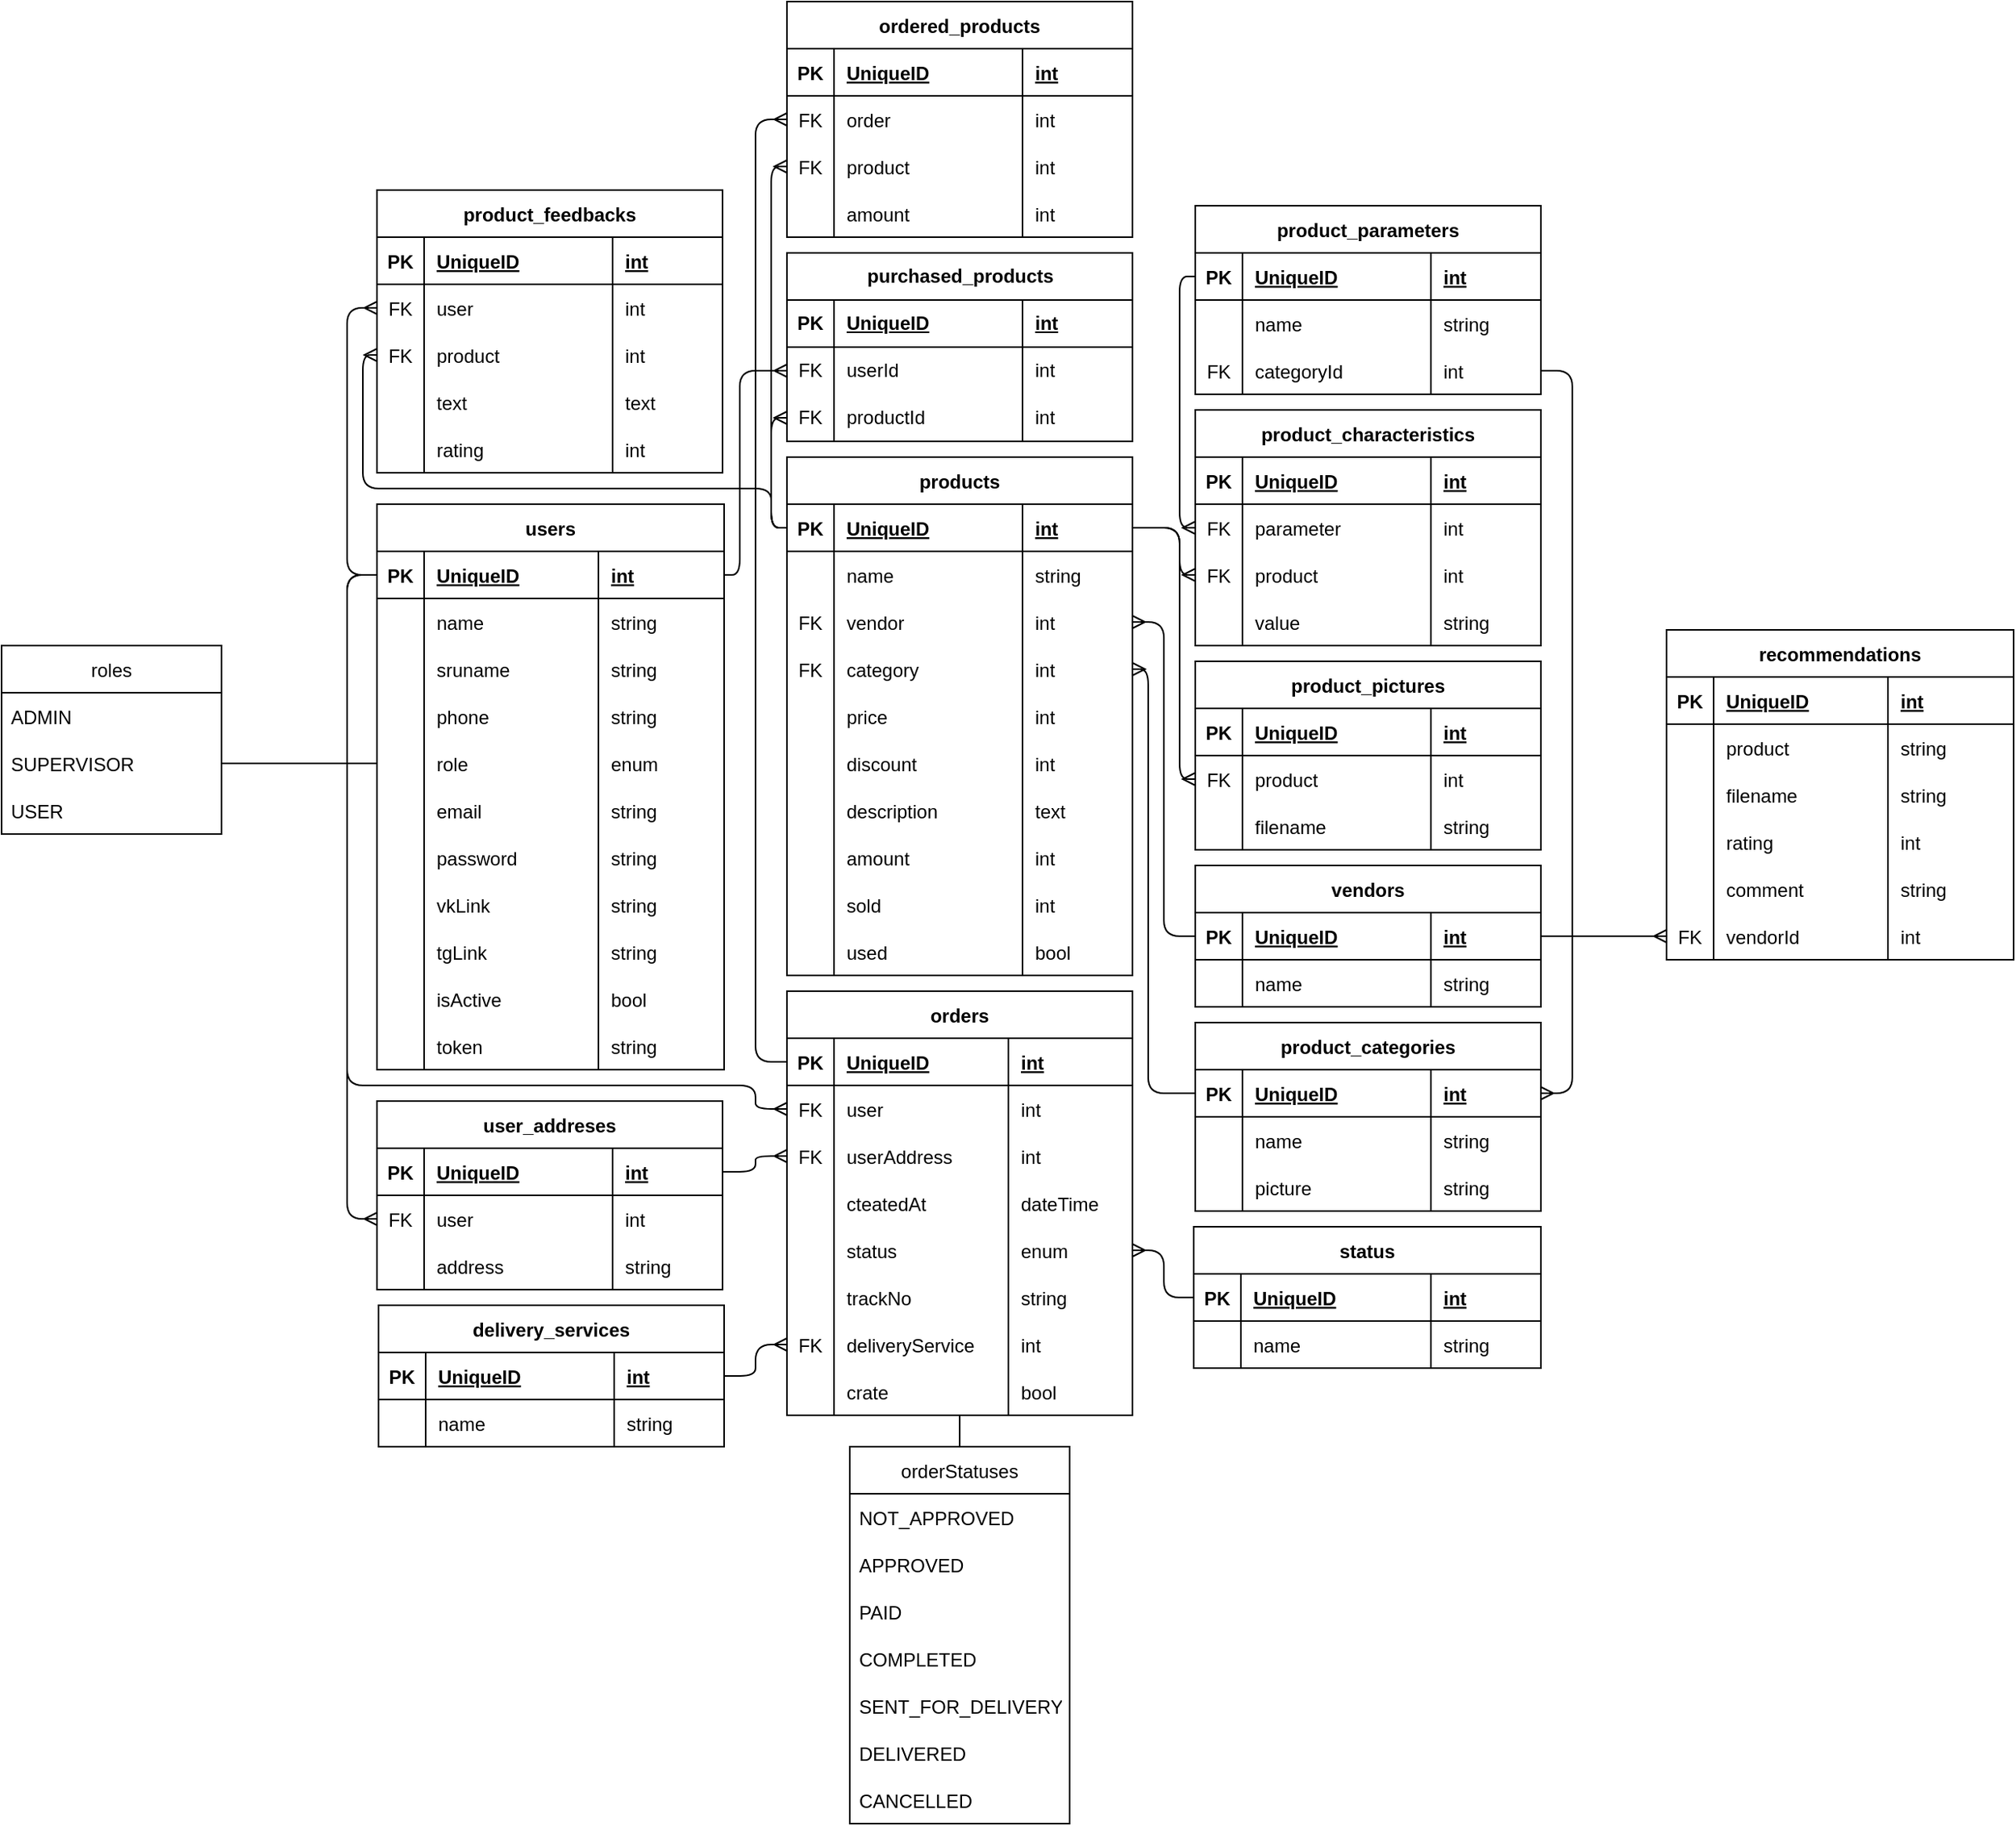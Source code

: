 <mxfile version="21.3.5" type="github" pages="2">
  <diagram id="kGw063Dxcnlei30PY3Jt" name="Database">
    <mxGraphModel dx="1195" dy="1463" grid="1" gridSize="10" guides="1" tooltips="1" connect="1" arrows="1" fold="1" page="1" pageScale="1" pageWidth="1169" pageHeight="827" background="#FFFFFF" math="0" shadow="0">
      <root>
        <mxCell id="0" />
        <mxCell id="1" parent="0" />
        <mxCell id="2h1zQXcFkqLpAbksFEwr-1" value="users" style="shape=table;startSize=30;container=1;collapsible=1;childLayout=tableLayout;fixedRows=1;rowLines=0;fontStyle=1;align=center;resizeLast=1;" parent="1" vertex="1">
          <mxGeometry x="379" y="220" width="221" height="360" as="geometry">
            <mxRectangle x="378" y="210" width="60" height="30" as="alternateBounds" />
          </mxGeometry>
        </mxCell>
        <mxCell id="2h1zQXcFkqLpAbksFEwr-2" value="" style="shape=tableRow;horizontal=0;startSize=0;swimlaneHead=0;swimlaneBody=0;fillColor=none;collapsible=0;dropTarget=0;points=[[0,0.5],[1,0.5]];portConstraint=eastwest;top=0;left=0;right=0;bottom=1;" parent="2h1zQXcFkqLpAbksFEwr-1" vertex="1">
          <mxGeometry y="30" width="221" height="30" as="geometry" />
        </mxCell>
        <mxCell id="2h1zQXcFkqLpAbksFEwr-3" value="PK" style="shape=partialRectangle;connectable=0;fillColor=none;top=0;left=0;bottom=0;right=0;fontStyle=1;overflow=hidden;" parent="2h1zQXcFkqLpAbksFEwr-2" vertex="1">
          <mxGeometry width="30" height="30" as="geometry">
            <mxRectangle width="30" height="30" as="alternateBounds" />
          </mxGeometry>
        </mxCell>
        <mxCell id="2h1zQXcFkqLpAbksFEwr-4" value="UniqueID" style="shape=partialRectangle;connectable=0;fillColor=none;top=0;left=0;bottom=0;right=0;align=left;spacingLeft=6;fontStyle=5;overflow=hidden;" parent="2h1zQXcFkqLpAbksFEwr-2" vertex="1">
          <mxGeometry x="30" width="111" height="30" as="geometry">
            <mxRectangle width="111" height="30" as="alternateBounds" />
          </mxGeometry>
        </mxCell>
        <mxCell id="2h1zQXcFkqLpAbksFEwr-14" value="int" style="shape=partialRectangle;connectable=0;fillColor=none;top=0;left=0;bottom=0;right=0;align=left;spacingLeft=6;fontStyle=5;overflow=hidden;" parent="2h1zQXcFkqLpAbksFEwr-2" vertex="1">
          <mxGeometry x="141" width="80" height="30" as="geometry">
            <mxRectangle width="80" height="30" as="alternateBounds" />
          </mxGeometry>
        </mxCell>
        <mxCell id="2h1zQXcFkqLpAbksFEwr-5" value="" style="shape=tableRow;horizontal=0;startSize=0;swimlaneHead=0;swimlaneBody=0;fillColor=none;collapsible=0;dropTarget=0;points=[[0,0.5],[1,0.5]];portConstraint=eastwest;top=0;left=0;right=0;bottom=0;" parent="2h1zQXcFkqLpAbksFEwr-1" vertex="1">
          <mxGeometry y="60" width="221" height="30" as="geometry" />
        </mxCell>
        <mxCell id="2h1zQXcFkqLpAbksFEwr-6" value="" style="shape=partialRectangle;connectable=0;fillColor=none;top=0;left=0;bottom=0;right=0;editable=1;overflow=hidden;" parent="2h1zQXcFkqLpAbksFEwr-5" vertex="1">
          <mxGeometry width="30" height="30" as="geometry">
            <mxRectangle width="30" height="30" as="alternateBounds" />
          </mxGeometry>
        </mxCell>
        <mxCell id="2h1zQXcFkqLpAbksFEwr-7" value="name" style="shape=partialRectangle;connectable=0;fillColor=none;top=0;left=0;bottom=0;right=0;align=left;spacingLeft=6;overflow=hidden;" parent="2h1zQXcFkqLpAbksFEwr-5" vertex="1">
          <mxGeometry x="30" width="111" height="30" as="geometry">
            <mxRectangle width="111" height="30" as="alternateBounds" />
          </mxGeometry>
        </mxCell>
        <mxCell id="2h1zQXcFkqLpAbksFEwr-15" value="string" style="shape=partialRectangle;connectable=0;fillColor=none;top=0;left=0;bottom=0;right=0;align=left;spacingLeft=6;overflow=hidden;" parent="2h1zQXcFkqLpAbksFEwr-5" vertex="1">
          <mxGeometry x="141" width="80" height="30" as="geometry">
            <mxRectangle width="80" height="30" as="alternateBounds" />
          </mxGeometry>
        </mxCell>
        <mxCell id="2h1zQXcFkqLpAbksFEwr-8" value="" style="shape=tableRow;horizontal=0;startSize=0;swimlaneHead=0;swimlaneBody=0;fillColor=none;collapsible=0;dropTarget=0;points=[[0,0.5],[1,0.5]];portConstraint=eastwest;top=0;left=0;right=0;bottom=0;" parent="2h1zQXcFkqLpAbksFEwr-1" vertex="1">
          <mxGeometry y="90" width="221" height="30" as="geometry" />
        </mxCell>
        <mxCell id="2h1zQXcFkqLpAbksFEwr-9" value="" style="shape=partialRectangle;connectable=0;fillColor=none;top=0;left=0;bottom=0;right=0;editable=1;overflow=hidden;" parent="2h1zQXcFkqLpAbksFEwr-8" vertex="1">
          <mxGeometry width="30" height="30" as="geometry">
            <mxRectangle width="30" height="30" as="alternateBounds" />
          </mxGeometry>
        </mxCell>
        <mxCell id="2h1zQXcFkqLpAbksFEwr-10" value="sruname" style="shape=partialRectangle;connectable=0;fillColor=none;top=0;left=0;bottom=0;right=0;align=left;spacingLeft=6;overflow=hidden;" parent="2h1zQXcFkqLpAbksFEwr-8" vertex="1">
          <mxGeometry x="30" width="111" height="30" as="geometry">
            <mxRectangle width="111" height="30" as="alternateBounds" />
          </mxGeometry>
        </mxCell>
        <mxCell id="2h1zQXcFkqLpAbksFEwr-16" value="string" style="shape=partialRectangle;connectable=0;fillColor=none;top=0;left=0;bottom=0;right=0;align=left;spacingLeft=6;overflow=hidden;" parent="2h1zQXcFkqLpAbksFEwr-8" vertex="1">
          <mxGeometry x="141" width="80" height="30" as="geometry">
            <mxRectangle width="80" height="30" as="alternateBounds" />
          </mxGeometry>
        </mxCell>
        <mxCell id="2h1zQXcFkqLpAbksFEwr-11" value="" style="shape=tableRow;horizontal=0;startSize=0;swimlaneHead=0;swimlaneBody=0;fillColor=none;collapsible=0;dropTarget=0;points=[[0,0.5],[1,0.5]];portConstraint=eastwest;top=0;left=0;right=0;bottom=0;" parent="2h1zQXcFkqLpAbksFEwr-1" vertex="1">
          <mxGeometry y="120" width="221" height="30" as="geometry" />
        </mxCell>
        <mxCell id="2h1zQXcFkqLpAbksFEwr-12" value="" style="shape=partialRectangle;connectable=0;fillColor=none;top=0;left=0;bottom=0;right=0;editable=1;overflow=hidden;" parent="2h1zQXcFkqLpAbksFEwr-11" vertex="1">
          <mxGeometry width="30" height="30" as="geometry">
            <mxRectangle width="30" height="30" as="alternateBounds" />
          </mxGeometry>
        </mxCell>
        <mxCell id="2h1zQXcFkqLpAbksFEwr-13" value="phone" style="shape=partialRectangle;connectable=0;fillColor=none;top=0;left=0;bottom=0;right=0;align=left;spacingLeft=6;overflow=hidden;" parent="2h1zQXcFkqLpAbksFEwr-11" vertex="1">
          <mxGeometry x="30" width="111" height="30" as="geometry">
            <mxRectangle width="111" height="30" as="alternateBounds" />
          </mxGeometry>
        </mxCell>
        <mxCell id="2h1zQXcFkqLpAbksFEwr-17" value="string" style="shape=partialRectangle;connectable=0;fillColor=none;top=0;left=0;bottom=0;right=0;align=left;spacingLeft=6;overflow=hidden;" parent="2h1zQXcFkqLpAbksFEwr-11" vertex="1">
          <mxGeometry x="141" width="80" height="30" as="geometry">
            <mxRectangle width="80" height="30" as="alternateBounds" />
          </mxGeometry>
        </mxCell>
        <mxCell id="2h1zQXcFkqLpAbksFEwr-18" value="" style="shape=tableRow;horizontal=0;startSize=0;swimlaneHead=0;swimlaneBody=0;fillColor=none;collapsible=0;dropTarget=0;points=[[0,0.5],[1,0.5]];portConstraint=eastwest;top=0;left=0;right=0;bottom=0;" parent="2h1zQXcFkqLpAbksFEwr-1" vertex="1">
          <mxGeometry y="150" width="221" height="30" as="geometry" />
        </mxCell>
        <mxCell id="2h1zQXcFkqLpAbksFEwr-19" value="" style="shape=partialRectangle;connectable=0;fillColor=none;top=0;left=0;bottom=0;right=0;editable=1;overflow=hidden;" parent="2h1zQXcFkqLpAbksFEwr-18" vertex="1">
          <mxGeometry width="30" height="30" as="geometry">
            <mxRectangle width="30" height="30" as="alternateBounds" />
          </mxGeometry>
        </mxCell>
        <mxCell id="2h1zQXcFkqLpAbksFEwr-20" value="role" style="shape=partialRectangle;connectable=0;fillColor=none;top=0;left=0;bottom=0;right=0;align=left;spacingLeft=6;overflow=hidden;" parent="2h1zQXcFkqLpAbksFEwr-18" vertex="1">
          <mxGeometry x="30" width="111" height="30" as="geometry">
            <mxRectangle width="111" height="30" as="alternateBounds" />
          </mxGeometry>
        </mxCell>
        <mxCell id="2h1zQXcFkqLpAbksFEwr-21" value="enum" style="shape=partialRectangle;connectable=0;fillColor=none;top=0;left=0;bottom=0;right=0;align=left;spacingLeft=6;overflow=hidden;" parent="2h1zQXcFkqLpAbksFEwr-18" vertex="1">
          <mxGeometry x="141" width="80" height="30" as="geometry">
            <mxRectangle width="80" height="30" as="alternateBounds" />
          </mxGeometry>
        </mxCell>
        <mxCell id="2h1zQXcFkqLpAbksFEwr-30" style="shape=tableRow;horizontal=0;startSize=0;swimlaneHead=0;swimlaneBody=0;fillColor=none;collapsible=0;dropTarget=0;points=[[0,0.5],[1,0.5]];portConstraint=eastwest;top=0;left=0;right=0;bottom=0;" parent="2h1zQXcFkqLpAbksFEwr-1" vertex="1">
          <mxGeometry y="180" width="221" height="30" as="geometry" />
        </mxCell>
        <mxCell id="2h1zQXcFkqLpAbksFEwr-31" style="shape=partialRectangle;connectable=0;fillColor=none;top=0;left=0;bottom=0;right=0;editable=1;overflow=hidden;" parent="2h1zQXcFkqLpAbksFEwr-30" vertex="1">
          <mxGeometry width="30" height="30" as="geometry">
            <mxRectangle width="30" height="30" as="alternateBounds" />
          </mxGeometry>
        </mxCell>
        <mxCell id="2h1zQXcFkqLpAbksFEwr-32" value="email" style="shape=partialRectangle;connectable=0;fillColor=none;top=0;left=0;bottom=0;right=0;align=left;spacingLeft=6;overflow=hidden;" parent="2h1zQXcFkqLpAbksFEwr-30" vertex="1">
          <mxGeometry x="30" width="111" height="30" as="geometry">
            <mxRectangle width="111" height="30" as="alternateBounds" />
          </mxGeometry>
        </mxCell>
        <mxCell id="2h1zQXcFkqLpAbksFEwr-33" value="string" style="shape=partialRectangle;connectable=0;fillColor=none;top=0;left=0;bottom=0;right=0;align=left;spacingLeft=6;overflow=hidden;" parent="2h1zQXcFkqLpAbksFEwr-30" vertex="1">
          <mxGeometry x="141" width="80" height="30" as="geometry">
            <mxRectangle width="80" height="30" as="alternateBounds" />
          </mxGeometry>
        </mxCell>
        <mxCell id="2h1zQXcFkqLpAbksFEwr-34" style="shape=tableRow;horizontal=0;startSize=0;swimlaneHead=0;swimlaneBody=0;fillColor=none;collapsible=0;dropTarget=0;points=[[0,0.5],[1,0.5]];portConstraint=eastwest;top=0;left=0;right=0;bottom=0;" parent="2h1zQXcFkqLpAbksFEwr-1" vertex="1">
          <mxGeometry y="210" width="221" height="30" as="geometry" />
        </mxCell>
        <mxCell id="2h1zQXcFkqLpAbksFEwr-35" style="shape=partialRectangle;connectable=0;fillColor=none;top=0;left=0;bottom=0;right=0;editable=1;overflow=hidden;" parent="2h1zQXcFkqLpAbksFEwr-34" vertex="1">
          <mxGeometry width="30" height="30" as="geometry">
            <mxRectangle width="30" height="30" as="alternateBounds" />
          </mxGeometry>
        </mxCell>
        <mxCell id="2h1zQXcFkqLpAbksFEwr-36" value="password" style="shape=partialRectangle;connectable=0;fillColor=none;top=0;left=0;bottom=0;right=0;align=left;spacingLeft=6;overflow=hidden;" parent="2h1zQXcFkqLpAbksFEwr-34" vertex="1">
          <mxGeometry x="30" width="111" height="30" as="geometry">
            <mxRectangle width="111" height="30" as="alternateBounds" />
          </mxGeometry>
        </mxCell>
        <mxCell id="2h1zQXcFkqLpAbksFEwr-37" value="string" style="shape=partialRectangle;connectable=0;fillColor=none;top=0;left=0;bottom=0;right=0;align=left;spacingLeft=6;overflow=hidden;" parent="2h1zQXcFkqLpAbksFEwr-34" vertex="1">
          <mxGeometry x="141" width="80" height="30" as="geometry">
            <mxRectangle width="80" height="30" as="alternateBounds" />
          </mxGeometry>
        </mxCell>
        <mxCell id="59kGmS3p_rx_f818VuKg-1" style="shape=tableRow;horizontal=0;startSize=0;swimlaneHead=0;swimlaneBody=0;fillColor=none;collapsible=0;dropTarget=0;points=[[0,0.5],[1,0.5]];portConstraint=eastwest;top=0;left=0;right=0;bottom=0;" parent="2h1zQXcFkqLpAbksFEwr-1" vertex="1">
          <mxGeometry y="240" width="221" height="30" as="geometry" />
        </mxCell>
        <mxCell id="59kGmS3p_rx_f818VuKg-2" style="shape=partialRectangle;connectable=0;fillColor=none;top=0;left=0;bottom=0;right=0;editable=1;overflow=hidden;" parent="59kGmS3p_rx_f818VuKg-1" vertex="1">
          <mxGeometry width="30" height="30" as="geometry">
            <mxRectangle width="30" height="30" as="alternateBounds" />
          </mxGeometry>
        </mxCell>
        <mxCell id="59kGmS3p_rx_f818VuKg-3" value="vkLink" style="shape=partialRectangle;connectable=0;fillColor=none;top=0;left=0;bottom=0;right=0;align=left;spacingLeft=6;overflow=hidden;" parent="59kGmS3p_rx_f818VuKg-1" vertex="1">
          <mxGeometry x="30" width="111" height="30" as="geometry">
            <mxRectangle width="111" height="30" as="alternateBounds" />
          </mxGeometry>
        </mxCell>
        <mxCell id="59kGmS3p_rx_f818VuKg-4" value="string" style="shape=partialRectangle;connectable=0;fillColor=none;top=0;left=0;bottom=0;right=0;align=left;spacingLeft=6;overflow=hidden;" parent="59kGmS3p_rx_f818VuKg-1" vertex="1">
          <mxGeometry x="141" width="80" height="30" as="geometry">
            <mxRectangle width="80" height="30" as="alternateBounds" />
          </mxGeometry>
        </mxCell>
        <mxCell id="59kGmS3p_rx_f818VuKg-162" style="shape=tableRow;horizontal=0;startSize=0;swimlaneHead=0;swimlaneBody=0;fillColor=none;collapsible=0;dropTarget=0;points=[[0,0.5],[1,0.5]];portConstraint=eastwest;top=0;left=0;right=0;bottom=0;" parent="2h1zQXcFkqLpAbksFEwr-1" vertex="1">
          <mxGeometry y="270" width="221" height="30" as="geometry" />
        </mxCell>
        <mxCell id="59kGmS3p_rx_f818VuKg-163" style="shape=partialRectangle;connectable=0;fillColor=none;top=0;left=0;bottom=0;right=0;editable=1;overflow=hidden;" parent="59kGmS3p_rx_f818VuKg-162" vertex="1">
          <mxGeometry width="30" height="30" as="geometry">
            <mxRectangle width="30" height="30" as="alternateBounds" />
          </mxGeometry>
        </mxCell>
        <mxCell id="59kGmS3p_rx_f818VuKg-164" value="tgLink" style="shape=partialRectangle;connectable=0;fillColor=none;top=0;left=0;bottom=0;right=0;align=left;spacingLeft=6;overflow=hidden;" parent="59kGmS3p_rx_f818VuKg-162" vertex="1">
          <mxGeometry x="30" width="111" height="30" as="geometry">
            <mxRectangle width="111" height="30" as="alternateBounds" />
          </mxGeometry>
        </mxCell>
        <mxCell id="59kGmS3p_rx_f818VuKg-165" value="string" style="shape=partialRectangle;connectable=0;fillColor=none;top=0;left=0;bottom=0;right=0;align=left;spacingLeft=6;overflow=hidden;" parent="59kGmS3p_rx_f818VuKg-162" vertex="1">
          <mxGeometry x="141" width="80" height="30" as="geometry">
            <mxRectangle width="80" height="30" as="alternateBounds" />
          </mxGeometry>
        </mxCell>
        <mxCell id="79" style="shape=tableRow;horizontal=0;startSize=0;swimlaneHead=0;swimlaneBody=0;fillColor=none;collapsible=0;dropTarget=0;points=[[0,0.5],[1,0.5]];portConstraint=eastwest;top=0;left=0;right=0;bottom=0;" parent="2h1zQXcFkqLpAbksFEwr-1" vertex="1">
          <mxGeometry y="300" width="221" height="30" as="geometry" />
        </mxCell>
        <mxCell id="80" style="shape=partialRectangle;connectable=0;fillColor=none;top=0;left=0;bottom=0;right=0;editable=1;overflow=hidden;" parent="79" vertex="1">
          <mxGeometry width="30" height="30" as="geometry">
            <mxRectangle width="30" height="30" as="alternateBounds" />
          </mxGeometry>
        </mxCell>
        <mxCell id="81" value="isActive" style="shape=partialRectangle;connectable=0;fillColor=none;top=0;left=0;bottom=0;right=0;align=left;spacingLeft=6;overflow=hidden;" parent="79" vertex="1">
          <mxGeometry x="30" width="111" height="30" as="geometry">
            <mxRectangle width="111" height="30" as="alternateBounds" />
          </mxGeometry>
        </mxCell>
        <mxCell id="82" value="bool" style="shape=partialRectangle;connectable=0;fillColor=none;top=0;left=0;bottom=0;right=0;align=left;spacingLeft=6;overflow=hidden;" parent="79" vertex="1">
          <mxGeometry x="141" width="80" height="30" as="geometry">
            <mxRectangle width="80" height="30" as="alternateBounds" />
          </mxGeometry>
        </mxCell>
        <mxCell id="114" style="shape=tableRow;horizontal=0;startSize=0;swimlaneHead=0;swimlaneBody=0;fillColor=none;collapsible=0;dropTarget=0;points=[[0,0.5],[1,0.5]];portConstraint=eastwest;top=0;left=0;right=0;bottom=0;" parent="2h1zQXcFkqLpAbksFEwr-1" vertex="1">
          <mxGeometry y="330" width="221" height="30" as="geometry" />
        </mxCell>
        <mxCell id="115" style="shape=partialRectangle;connectable=0;fillColor=none;top=0;left=0;bottom=0;right=0;editable=1;overflow=hidden;" parent="114" vertex="1">
          <mxGeometry width="30" height="30" as="geometry">
            <mxRectangle width="30" height="30" as="alternateBounds" />
          </mxGeometry>
        </mxCell>
        <mxCell id="116" value="token" style="shape=partialRectangle;connectable=0;fillColor=none;top=0;left=0;bottom=0;right=0;align=left;spacingLeft=6;overflow=hidden;" parent="114" vertex="1">
          <mxGeometry x="30" width="111" height="30" as="geometry">
            <mxRectangle width="111" height="30" as="alternateBounds" />
          </mxGeometry>
        </mxCell>
        <mxCell id="117" value="string" style="shape=partialRectangle;connectable=0;fillColor=none;top=0;left=0;bottom=0;right=0;align=left;spacingLeft=6;overflow=hidden;" parent="114" vertex="1">
          <mxGeometry x="141" width="80" height="30" as="geometry">
            <mxRectangle width="80" height="30" as="alternateBounds" />
          </mxGeometry>
        </mxCell>
        <mxCell id="2h1zQXcFkqLpAbksFEwr-59" value="products" style="shape=table;startSize=30;container=1;collapsible=1;childLayout=tableLayout;fixedRows=1;rowLines=0;fontStyle=1;align=center;resizeLast=1;" parent="1" vertex="1">
          <mxGeometry x="640" y="190" width="220" height="330" as="geometry" />
        </mxCell>
        <mxCell id="2h1zQXcFkqLpAbksFEwr-60" value="" style="shape=tableRow;horizontal=0;startSize=0;swimlaneHead=0;swimlaneBody=0;fillColor=none;collapsible=0;dropTarget=0;points=[[0,0.5],[1,0.5]];portConstraint=eastwest;top=0;left=0;right=0;bottom=1;" parent="2h1zQXcFkqLpAbksFEwr-59" vertex="1">
          <mxGeometry y="30" width="220" height="30" as="geometry" />
        </mxCell>
        <mxCell id="2h1zQXcFkqLpAbksFEwr-61" value="PK" style="shape=partialRectangle;connectable=0;fillColor=none;top=0;left=0;bottom=0;right=0;fontStyle=1;overflow=hidden;" parent="2h1zQXcFkqLpAbksFEwr-60" vertex="1">
          <mxGeometry width="30" height="30" as="geometry">
            <mxRectangle width="30" height="30" as="alternateBounds" />
          </mxGeometry>
        </mxCell>
        <mxCell id="2h1zQXcFkqLpAbksFEwr-62" value="UniqueID" style="shape=partialRectangle;connectable=0;fillColor=none;top=0;left=0;bottom=0;right=0;align=left;spacingLeft=6;fontStyle=5;overflow=hidden;" parent="2h1zQXcFkqLpAbksFEwr-60" vertex="1">
          <mxGeometry x="30" width="120" height="30" as="geometry">
            <mxRectangle width="120" height="30" as="alternateBounds" />
          </mxGeometry>
        </mxCell>
        <mxCell id="2h1zQXcFkqLpAbksFEwr-72" value="int" style="shape=partialRectangle;connectable=0;fillColor=none;top=0;left=0;bottom=0;right=0;align=left;spacingLeft=6;fontStyle=5;overflow=hidden;" parent="2h1zQXcFkqLpAbksFEwr-60" vertex="1">
          <mxGeometry x="150" width="70" height="30" as="geometry">
            <mxRectangle width="70" height="30" as="alternateBounds" />
          </mxGeometry>
        </mxCell>
        <mxCell id="LiBvt0IQfA7VmV0TfSz9-5" style="shape=tableRow;horizontal=0;startSize=0;swimlaneHead=0;swimlaneBody=0;fillColor=none;collapsible=0;dropTarget=0;points=[[0,0.5],[1,0.5]];portConstraint=eastwest;top=0;left=0;right=0;bottom=0;" parent="2h1zQXcFkqLpAbksFEwr-59" vertex="1">
          <mxGeometry y="60" width="220" height="30" as="geometry" />
        </mxCell>
        <mxCell id="LiBvt0IQfA7VmV0TfSz9-6" style="shape=partialRectangle;connectable=0;fillColor=none;top=0;left=0;bottom=0;right=0;editable=1;overflow=hidden;" parent="LiBvt0IQfA7VmV0TfSz9-5" vertex="1">
          <mxGeometry width="30" height="30" as="geometry">
            <mxRectangle width="30" height="30" as="alternateBounds" />
          </mxGeometry>
        </mxCell>
        <mxCell id="LiBvt0IQfA7VmV0TfSz9-7" value="name" style="shape=partialRectangle;connectable=0;fillColor=none;top=0;left=0;bottom=0;right=0;align=left;spacingLeft=6;overflow=hidden;" parent="LiBvt0IQfA7VmV0TfSz9-5" vertex="1">
          <mxGeometry x="30" width="120" height="30" as="geometry">
            <mxRectangle width="120" height="30" as="alternateBounds" />
          </mxGeometry>
        </mxCell>
        <mxCell id="LiBvt0IQfA7VmV0TfSz9-8" value="string" style="shape=partialRectangle;connectable=0;fillColor=none;top=0;left=0;bottom=0;right=0;align=left;spacingLeft=6;overflow=hidden;" parent="LiBvt0IQfA7VmV0TfSz9-5" vertex="1">
          <mxGeometry x="150" width="70" height="30" as="geometry">
            <mxRectangle width="70" height="30" as="alternateBounds" />
          </mxGeometry>
        </mxCell>
        <mxCell id="2h1zQXcFkqLpAbksFEwr-63" value="" style="shape=tableRow;horizontal=0;startSize=0;swimlaneHead=0;swimlaneBody=0;fillColor=none;collapsible=0;dropTarget=0;points=[[0,0.5],[1,0.5]];portConstraint=eastwest;top=0;left=0;right=0;bottom=0;" parent="2h1zQXcFkqLpAbksFEwr-59" vertex="1">
          <mxGeometry y="90" width="220" height="30" as="geometry" />
        </mxCell>
        <mxCell id="2h1zQXcFkqLpAbksFEwr-64" value="FK" style="shape=partialRectangle;connectable=0;fillColor=none;top=0;left=0;bottom=0;right=0;editable=1;overflow=hidden;" parent="2h1zQXcFkqLpAbksFEwr-63" vertex="1">
          <mxGeometry width="30" height="30" as="geometry">
            <mxRectangle width="30" height="30" as="alternateBounds" />
          </mxGeometry>
        </mxCell>
        <mxCell id="2h1zQXcFkqLpAbksFEwr-65" value="vendor" style="shape=partialRectangle;connectable=0;fillColor=none;top=0;left=0;bottom=0;right=0;align=left;spacingLeft=6;overflow=hidden;" parent="2h1zQXcFkqLpAbksFEwr-63" vertex="1">
          <mxGeometry x="30" width="120" height="30" as="geometry">
            <mxRectangle width="120" height="30" as="alternateBounds" />
          </mxGeometry>
        </mxCell>
        <mxCell id="2h1zQXcFkqLpAbksFEwr-73" value="int" style="shape=partialRectangle;connectable=0;fillColor=none;top=0;left=0;bottom=0;right=0;align=left;spacingLeft=6;overflow=hidden;" parent="2h1zQXcFkqLpAbksFEwr-63" vertex="1">
          <mxGeometry x="150" width="70" height="30" as="geometry">
            <mxRectangle width="70" height="30" as="alternateBounds" />
          </mxGeometry>
        </mxCell>
        <mxCell id="2h1zQXcFkqLpAbksFEwr-66" value="" style="shape=tableRow;horizontal=0;startSize=0;swimlaneHead=0;swimlaneBody=0;fillColor=none;collapsible=0;dropTarget=0;points=[[0,0.5],[1,0.5]];portConstraint=eastwest;top=0;left=0;right=0;bottom=0;" parent="2h1zQXcFkqLpAbksFEwr-59" vertex="1">
          <mxGeometry y="120" width="220" height="30" as="geometry" />
        </mxCell>
        <mxCell id="2h1zQXcFkqLpAbksFEwr-67" value="FK" style="shape=partialRectangle;connectable=0;fillColor=none;top=0;left=0;bottom=0;right=0;editable=1;overflow=hidden;" parent="2h1zQXcFkqLpAbksFEwr-66" vertex="1">
          <mxGeometry width="30" height="30" as="geometry">
            <mxRectangle width="30" height="30" as="alternateBounds" />
          </mxGeometry>
        </mxCell>
        <mxCell id="2h1zQXcFkqLpAbksFEwr-68" value="category" style="shape=partialRectangle;connectable=0;fillColor=none;top=0;left=0;bottom=0;right=0;align=left;spacingLeft=6;overflow=hidden;" parent="2h1zQXcFkqLpAbksFEwr-66" vertex="1">
          <mxGeometry x="30" width="120" height="30" as="geometry">
            <mxRectangle width="120" height="30" as="alternateBounds" />
          </mxGeometry>
        </mxCell>
        <mxCell id="2h1zQXcFkqLpAbksFEwr-74" value="int" style="shape=partialRectangle;connectable=0;fillColor=none;top=0;left=0;bottom=0;right=0;align=left;spacingLeft=6;overflow=hidden;" parent="2h1zQXcFkqLpAbksFEwr-66" vertex="1">
          <mxGeometry x="150" width="70" height="30" as="geometry">
            <mxRectangle width="70" height="30" as="alternateBounds" />
          </mxGeometry>
        </mxCell>
        <mxCell id="2h1zQXcFkqLpAbksFEwr-69" value="" style="shape=tableRow;horizontal=0;startSize=0;swimlaneHead=0;swimlaneBody=0;fillColor=none;collapsible=0;dropTarget=0;points=[[0,0.5],[1,0.5]];portConstraint=eastwest;top=0;left=0;right=0;bottom=0;" parent="2h1zQXcFkqLpAbksFEwr-59" vertex="1">
          <mxGeometry y="150" width="220" height="30" as="geometry" />
        </mxCell>
        <mxCell id="2h1zQXcFkqLpAbksFEwr-70" value="" style="shape=partialRectangle;connectable=0;fillColor=none;top=0;left=0;bottom=0;right=0;editable=1;overflow=hidden;" parent="2h1zQXcFkqLpAbksFEwr-69" vertex="1">
          <mxGeometry width="30" height="30" as="geometry">
            <mxRectangle width="30" height="30" as="alternateBounds" />
          </mxGeometry>
        </mxCell>
        <mxCell id="2h1zQXcFkqLpAbksFEwr-71" value="price" style="shape=partialRectangle;connectable=0;fillColor=none;top=0;left=0;bottom=0;right=0;align=left;spacingLeft=6;overflow=hidden;" parent="2h1zQXcFkqLpAbksFEwr-69" vertex="1">
          <mxGeometry x="30" width="120" height="30" as="geometry">
            <mxRectangle width="120" height="30" as="alternateBounds" />
          </mxGeometry>
        </mxCell>
        <mxCell id="2h1zQXcFkqLpAbksFEwr-75" value="int" style="shape=partialRectangle;connectable=0;fillColor=none;top=0;left=0;bottom=0;right=0;align=left;spacingLeft=6;overflow=hidden;" parent="2h1zQXcFkqLpAbksFEwr-69" vertex="1">
          <mxGeometry x="150" width="70" height="30" as="geometry">
            <mxRectangle width="70" height="30" as="alternateBounds" />
          </mxGeometry>
        </mxCell>
        <mxCell id="2h1zQXcFkqLpAbksFEwr-80" style="shape=tableRow;horizontal=0;startSize=0;swimlaneHead=0;swimlaneBody=0;fillColor=none;collapsible=0;dropTarget=0;points=[[0,0.5],[1,0.5]];portConstraint=eastwest;top=0;left=0;right=0;bottom=0;" parent="2h1zQXcFkqLpAbksFEwr-59" vertex="1">
          <mxGeometry y="180" width="220" height="30" as="geometry" />
        </mxCell>
        <mxCell id="2h1zQXcFkqLpAbksFEwr-81" style="shape=partialRectangle;connectable=0;fillColor=none;top=0;left=0;bottom=0;right=0;editable=1;overflow=hidden;" parent="2h1zQXcFkqLpAbksFEwr-80" vertex="1">
          <mxGeometry width="30" height="30" as="geometry">
            <mxRectangle width="30" height="30" as="alternateBounds" />
          </mxGeometry>
        </mxCell>
        <mxCell id="2h1zQXcFkqLpAbksFEwr-82" value="discount" style="shape=partialRectangle;connectable=0;fillColor=none;top=0;left=0;bottom=0;right=0;align=left;spacingLeft=6;overflow=hidden;" parent="2h1zQXcFkqLpAbksFEwr-80" vertex="1">
          <mxGeometry x="30" width="120" height="30" as="geometry">
            <mxRectangle width="120" height="30" as="alternateBounds" />
          </mxGeometry>
        </mxCell>
        <mxCell id="2h1zQXcFkqLpAbksFEwr-83" value="int" style="shape=partialRectangle;connectable=0;fillColor=none;top=0;left=0;bottom=0;right=0;align=left;spacingLeft=6;overflow=hidden;" parent="2h1zQXcFkqLpAbksFEwr-80" vertex="1">
          <mxGeometry x="150" width="70" height="30" as="geometry">
            <mxRectangle width="70" height="30" as="alternateBounds" />
          </mxGeometry>
        </mxCell>
        <mxCell id="2h1zQXcFkqLpAbksFEwr-142" style="shape=tableRow;horizontal=0;startSize=0;swimlaneHead=0;swimlaneBody=0;fillColor=none;collapsible=0;dropTarget=0;points=[[0,0.5],[1,0.5]];portConstraint=eastwest;top=0;left=0;right=0;bottom=0;" parent="2h1zQXcFkqLpAbksFEwr-59" vertex="1">
          <mxGeometry y="210" width="220" height="30" as="geometry" />
        </mxCell>
        <mxCell id="2h1zQXcFkqLpAbksFEwr-143" style="shape=partialRectangle;connectable=0;fillColor=none;top=0;left=0;bottom=0;right=0;editable=1;overflow=hidden;" parent="2h1zQXcFkqLpAbksFEwr-142" vertex="1">
          <mxGeometry width="30" height="30" as="geometry">
            <mxRectangle width="30" height="30" as="alternateBounds" />
          </mxGeometry>
        </mxCell>
        <mxCell id="2h1zQXcFkqLpAbksFEwr-144" value="description" style="shape=partialRectangle;connectable=0;fillColor=none;top=0;left=0;bottom=0;right=0;align=left;spacingLeft=6;overflow=hidden;" parent="2h1zQXcFkqLpAbksFEwr-142" vertex="1">
          <mxGeometry x="30" width="120" height="30" as="geometry">
            <mxRectangle width="120" height="30" as="alternateBounds" />
          </mxGeometry>
        </mxCell>
        <mxCell id="2h1zQXcFkqLpAbksFEwr-145" value="text" style="shape=partialRectangle;connectable=0;fillColor=none;top=0;left=0;bottom=0;right=0;align=left;spacingLeft=6;overflow=hidden;" parent="2h1zQXcFkqLpAbksFEwr-142" vertex="1">
          <mxGeometry x="150" width="70" height="30" as="geometry">
            <mxRectangle width="70" height="30" as="alternateBounds" />
          </mxGeometry>
        </mxCell>
        <mxCell id="39" style="shape=tableRow;horizontal=0;startSize=0;swimlaneHead=0;swimlaneBody=0;fillColor=none;collapsible=0;dropTarget=0;points=[[0,0.5],[1,0.5]];portConstraint=eastwest;top=0;left=0;right=0;bottom=0;" parent="2h1zQXcFkqLpAbksFEwr-59" vertex="1">
          <mxGeometry y="240" width="220" height="30" as="geometry" />
        </mxCell>
        <mxCell id="40" style="shape=partialRectangle;connectable=0;fillColor=none;top=0;left=0;bottom=0;right=0;editable=1;overflow=hidden;" parent="39" vertex="1">
          <mxGeometry width="30" height="30" as="geometry">
            <mxRectangle width="30" height="30" as="alternateBounds" />
          </mxGeometry>
        </mxCell>
        <mxCell id="41" value="amount" style="shape=partialRectangle;connectable=0;fillColor=none;top=0;left=0;bottom=0;right=0;align=left;spacingLeft=6;overflow=hidden;" parent="39" vertex="1">
          <mxGeometry x="30" width="120" height="30" as="geometry">
            <mxRectangle width="120" height="30" as="alternateBounds" />
          </mxGeometry>
        </mxCell>
        <mxCell id="42" value="int" style="shape=partialRectangle;connectable=0;fillColor=none;top=0;left=0;bottom=0;right=0;align=left;spacingLeft=6;overflow=hidden;" parent="39" vertex="1">
          <mxGeometry x="150" width="70" height="30" as="geometry">
            <mxRectangle width="70" height="30" as="alternateBounds" />
          </mxGeometry>
        </mxCell>
        <mxCell id="43" style="shape=tableRow;horizontal=0;startSize=0;swimlaneHead=0;swimlaneBody=0;fillColor=none;collapsible=0;dropTarget=0;points=[[0,0.5],[1,0.5]];portConstraint=eastwest;top=0;left=0;right=0;bottom=0;" parent="2h1zQXcFkqLpAbksFEwr-59" vertex="1">
          <mxGeometry y="270" width="220" height="30" as="geometry" />
        </mxCell>
        <mxCell id="44" style="shape=partialRectangle;connectable=0;fillColor=none;top=0;left=0;bottom=0;right=0;editable=1;overflow=hidden;" parent="43" vertex="1">
          <mxGeometry width="30" height="30" as="geometry">
            <mxRectangle width="30" height="30" as="alternateBounds" />
          </mxGeometry>
        </mxCell>
        <mxCell id="45" value="sold" style="shape=partialRectangle;connectable=0;fillColor=none;top=0;left=0;bottom=0;right=0;align=left;spacingLeft=6;overflow=hidden;" parent="43" vertex="1">
          <mxGeometry x="30" width="120" height="30" as="geometry">
            <mxRectangle width="120" height="30" as="alternateBounds" />
          </mxGeometry>
        </mxCell>
        <mxCell id="46" value="int" style="shape=partialRectangle;connectable=0;fillColor=none;top=0;left=0;bottom=0;right=0;align=left;spacingLeft=6;overflow=hidden;" parent="43" vertex="1">
          <mxGeometry x="150" width="70" height="30" as="geometry">
            <mxRectangle width="70" height="30" as="alternateBounds" />
          </mxGeometry>
        </mxCell>
        <mxCell id="118" style="shape=tableRow;horizontal=0;startSize=0;swimlaneHead=0;swimlaneBody=0;fillColor=none;collapsible=0;dropTarget=0;points=[[0,0.5],[1,0.5]];portConstraint=eastwest;top=0;left=0;right=0;bottom=0;" parent="2h1zQXcFkqLpAbksFEwr-59" vertex="1">
          <mxGeometry y="300" width="220" height="30" as="geometry" />
        </mxCell>
        <mxCell id="119" style="shape=partialRectangle;connectable=0;fillColor=none;top=0;left=0;bottom=0;right=0;editable=1;overflow=hidden;" parent="118" vertex="1">
          <mxGeometry width="30" height="30" as="geometry">
            <mxRectangle width="30" height="30" as="alternateBounds" />
          </mxGeometry>
        </mxCell>
        <mxCell id="120" value="used" style="shape=partialRectangle;connectable=0;fillColor=none;top=0;left=0;bottom=0;right=0;align=left;spacingLeft=6;overflow=hidden;" parent="118" vertex="1">
          <mxGeometry x="30" width="120" height="30" as="geometry">
            <mxRectangle width="120" height="30" as="alternateBounds" />
          </mxGeometry>
        </mxCell>
        <mxCell id="121" value="bool" style="shape=partialRectangle;connectable=0;fillColor=none;top=0;left=0;bottom=0;right=0;align=left;spacingLeft=6;overflow=hidden;" parent="118" vertex="1">
          <mxGeometry x="150" width="70" height="30" as="geometry">
            <mxRectangle width="70" height="30" as="alternateBounds" />
          </mxGeometry>
        </mxCell>
        <mxCell id="2h1zQXcFkqLpAbksFEwr-101" value="vendors" style="shape=table;startSize=30;container=1;collapsible=1;childLayout=tableLayout;fixedRows=1;rowLines=0;fontStyle=1;align=center;resizeLast=1;" parent="1" vertex="1">
          <mxGeometry x="900" y="450" width="220" height="90" as="geometry" />
        </mxCell>
        <mxCell id="2h1zQXcFkqLpAbksFEwr-102" value="" style="shape=tableRow;horizontal=0;startSize=0;swimlaneHead=0;swimlaneBody=0;fillColor=none;collapsible=0;dropTarget=0;points=[[0,0.5],[1,0.5]];portConstraint=eastwest;top=0;left=0;right=0;bottom=1;" parent="2h1zQXcFkqLpAbksFEwr-101" vertex="1">
          <mxGeometry y="30" width="220" height="30" as="geometry" />
        </mxCell>
        <mxCell id="2h1zQXcFkqLpAbksFEwr-103" value="PK" style="shape=partialRectangle;connectable=0;fillColor=none;top=0;left=0;bottom=0;right=0;fontStyle=1;overflow=hidden;" parent="2h1zQXcFkqLpAbksFEwr-102" vertex="1">
          <mxGeometry width="30" height="30" as="geometry">
            <mxRectangle width="30" height="30" as="alternateBounds" />
          </mxGeometry>
        </mxCell>
        <mxCell id="2h1zQXcFkqLpAbksFEwr-104" value="UniqueID" style="shape=partialRectangle;connectable=0;fillColor=none;top=0;left=0;bottom=0;right=0;align=left;spacingLeft=6;fontStyle=5;overflow=hidden;" parent="2h1zQXcFkqLpAbksFEwr-102" vertex="1">
          <mxGeometry x="30" width="120" height="30" as="geometry">
            <mxRectangle width="120" height="30" as="alternateBounds" />
          </mxGeometry>
        </mxCell>
        <mxCell id="2h1zQXcFkqLpAbksFEwr-105" value="int" style="shape=partialRectangle;connectable=0;fillColor=none;top=0;left=0;bottom=0;right=0;align=left;spacingLeft=6;fontStyle=5;overflow=hidden;" parent="2h1zQXcFkqLpAbksFEwr-102" vertex="1">
          <mxGeometry x="150" width="70" height="30" as="geometry">
            <mxRectangle width="70" height="30" as="alternateBounds" />
          </mxGeometry>
        </mxCell>
        <mxCell id="2h1zQXcFkqLpAbksFEwr-106" value="" style="shape=tableRow;horizontal=0;startSize=0;swimlaneHead=0;swimlaneBody=0;fillColor=none;collapsible=0;dropTarget=0;points=[[0,0.5],[1,0.5]];portConstraint=eastwest;top=0;left=0;right=0;bottom=0;" parent="2h1zQXcFkqLpAbksFEwr-101" vertex="1">
          <mxGeometry y="60" width="220" height="30" as="geometry" />
        </mxCell>
        <mxCell id="2h1zQXcFkqLpAbksFEwr-107" value="" style="shape=partialRectangle;connectable=0;fillColor=none;top=0;left=0;bottom=0;right=0;editable=1;overflow=hidden;" parent="2h1zQXcFkqLpAbksFEwr-106" vertex="1">
          <mxGeometry width="30" height="30" as="geometry">
            <mxRectangle width="30" height="30" as="alternateBounds" />
          </mxGeometry>
        </mxCell>
        <mxCell id="2h1zQXcFkqLpAbksFEwr-108" value="name" style="shape=partialRectangle;connectable=0;fillColor=none;top=0;left=0;bottom=0;right=0;align=left;spacingLeft=6;overflow=hidden;" parent="2h1zQXcFkqLpAbksFEwr-106" vertex="1">
          <mxGeometry x="30" width="120" height="30" as="geometry">
            <mxRectangle width="120" height="30" as="alternateBounds" />
          </mxGeometry>
        </mxCell>
        <mxCell id="2h1zQXcFkqLpAbksFEwr-109" value="string" style="shape=partialRectangle;connectable=0;fillColor=none;top=0;left=0;bottom=0;right=0;align=left;spacingLeft=6;overflow=hidden;" parent="2h1zQXcFkqLpAbksFEwr-106" vertex="1">
          <mxGeometry x="150" width="70" height="30" as="geometry">
            <mxRectangle width="70" height="30" as="alternateBounds" />
          </mxGeometry>
        </mxCell>
        <mxCell id="2h1zQXcFkqLpAbksFEwr-118" value="product_categories" style="shape=table;startSize=30;container=1;collapsible=1;childLayout=tableLayout;fixedRows=1;rowLines=0;fontStyle=1;align=center;resizeLast=1;" parent="1" vertex="1">
          <mxGeometry x="900" y="550" width="220" height="120" as="geometry" />
        </mxCell>
        <mxCell id="2h1zQXcFkqLpAbksFEwr-119" value="" style="shape=tableRow;horizontal=0;startSize=0;swimlaneHead=0;swimlaneBody=0;fillColor=none;collapsible=0;dropTarget=0;points=[[0,0.5],[1,0.5]];portConstraint=eastwest;top=0;left=0;right=0;bottom=1;" parent="2h1zQXcFkqLpAbksFEwr-118" vertex="1">
          <mxGeometry y="30" width="220" height="30" as="geometry" />
        </mxCell>
        <mxCell id="2h1zQXcFkqLpAbksFEwr-120" value="PK" style="shape=partialRectangle;connectable=0;fillColor=none;top=0;left=0;bottom=0;right=0;fontStyle=1;overflow=hidden;" parent="2h1zQXcFkqLpAbksFEwr-119" vertex="1">
          <mxGeometry width="30" height="30" as="geometry">
            <mxRectangle width="30" height="30" as="alternateBounds" />
          </mxGeometry>
        </mxCell>
        <mxCell id="2h1zQXcFkqLpAbksFEwr-121" value="UniqueID" style="shape=partialRectangle;connectable=0;fillColor=none;top=0;left=0;bottom=0;right=0;align=left;spacingLeft=6;fontStyle=5;overflow=hidden;" parent="2h1zQXcFkqLpAbksFEwr-119" vertex="1">
          <mxGeometry x="30" width="120" height="30" as="geometry">
            <mxRectangle width="120" height="30" as="alternateBounds" />
          </mxGeometry>
        </mxCell>
        <mxCell id="2h1zQXcFkqLpAbksFEwr-122" value="int" style="shape=partialRectangle;connectable=0;fillColor=none;top=0;left=0;bottom=0;right=0;align=left;spacingLeft=6;fontStyle=5;overflow=hidden;" parent="2h1zQXcFkqLpAbksFEwr-119" vertex="1">
          <mxGeometry x="150" width="70" height="30" as="geometry">
            <mxRectangle width="70" height="30" as="alternateBounds" />
          </mxGeometry>
        </mxCell>
        <mxCell id="2h1zQXcFkqLpAbksFEwr-123" value="" style="shape=tableRow;horizontal=0;startSize=0;swimlaneHead=0;swimlaneBody=0;fillColor=none;collapsible=0;dropTarget=0;points=[[0,0.5],[1,0.5]];portConstraint=eastwest;top=0;left=0;right=0;bottom=0;" parent="2h1zQXcFkqLpAbksFEwr-118" vertex="1">
          <mxGeometry y="60" width="220" height="30" as="geometry" />
        </mxCell>
        <mxCell id="2h1zQXcFkqLpAbksFEwr-124" value="" style="shape=partialRectangle;connectable=0;fillColor=none;top=0;left=0;bottom=0;right=0;editable=1;overflow=hidden;" parent="2h1zQXcFkqLpAbksFEwr-123" vertex="1">
          <mxGeometry width="30" height="30" as="geometry">
            <mxRectangle width="30" height="30" as="alternateBounds" />
          </mxGeometry>
        </mxCell>
        <mxCell id="2h1zQXcFkqLpAbksFEwr-125" value="name" style="shape=partialRectangle;connectable=0;fillColor=none;top=0;left=0;bottom=0;right=0;align=left;spacingLeft=6;overflow=hidden;" parent="2h1zQXcFkqLpAbksFEwr-123" vertex="1">
          <mxGeometry x="30" width="120" height="30" as="geometry">
            <mxRectangle width="120" height="30" as="alternateBounds" />
          </mxGeometry>
        </mxCell>
        <mxCell id="2h1zQXcFkqLpAbksFEwr-126" value="string" style="shape=partialRectangle;connectable=0;fillColor=none;top=0;left=0;bottom=0;right=0;align=left;spacingLeft=6;overflow=hidden;" parent="2h1zQXcFkqLpAbksFEwr-123" vertex="1">
          <mxGeometry x="150" width="70" height="30" as="geometry">
            <mxRectangle width="70" height="30" as="alternateBounds" />
          </mxGeometry>
        </mxCell>
        <mxCell id="JpN5EcFrYA6-NU4FIRHf-125" value="" style="shape=tableRow;horizontal=0;startSize=0;swimlaneHead=0;swimlaneBody=0;fillColor=none;collapsible=0;dropTarget=0;points=[[0,0.5],[1,0.5]];portConstraint=eastwest;top=0;left=0;right=0;bottom=0;" vertex="1" parent="2h1zQXcFkqLpAbksFEwr-118">
          <mxGeometry y="90" width="220" height="30" as="geometry" />
        </mxCell>
        <mxCell id="JpN5EcFrYA6-NU4FIRHf-126" value="" style="shape=partialRectangle;connectable=0;fillColor=none;top=0;left=0;bottom=0;right=0;editable=1;overflow=hidden;" vertex="1" parent="JpN5EcFrYA6-NU4FIRHf-125">
          <mxGeometry width="30" height="30" as="geometry">
            <mxRectangle width="30" height="30" as="alternateBounds" />
          </mxGeometry>
        </mxCell>
        <mxCell id="JpN5EcFrYA6-NU4FIRHf-127" value="picture" style="shape=partialRectangle;connectable=0;fillColor=none;top=0;left=0;bottom=0;right=0;align=left;spacingLeft=6;overflow=hidden;" vertex="1" parent="JpN5EcFrYA6-NU4FIRHf-125">
          <mxGeometry x="30" width="120" height="30" as="geometry">
            <mxRectangle width="120" height="30" as="alternateBounds" />
          </mxGeometry>
        </mxCell>
        <mxCell id="JpN5EcFrYA6-NU4FIRHf-128" value="string" style="shape=partialRectangle;connectable=0;fillColor=none;top=0;left=0;bottom=0;right=0;align=left;spacingLeft=6;overflow=hidden;" vertex="1" parent="JpN5EcFrYA6-NU4FIRHf-125">
          <mxGeometry x="150" width="70" height="30" as="geometry">
            <mxRectangle width="70" height="30" as="alternateBounds" />
          </mxGeometry>
        </mxCell>
        <mxCell id="2h1zQXcFkqLpAbksFEwr-138" style="edgeStyle=orthogonalEdgeStyle;rounded=1;orthogonalLoop=1;jettySize=auto;html=1;exitX=0;exitY=0.5;exitDx=0;exitDy=0;entryX=1;entryY=0.5;entryDx=0;entryDy=0;strokeWidth=1;endArrow=ERmany;endFill=0;" parent="1" source="2h1zQXcFkqLpAbksFEwr-102" target="2h1zQXcFkqLpAbksFEwr-63" edge="1">
          <mxGeometry relative="1" as="geometry">
            <Array as="points">
              <mxPoint x="880" y="495" />
              <mxPoint x="880" y="295" />
            </Array>
          </mxGeometry>
        </mxCell>
        <mxCell id="2h1zQXcFkqLpAbksFEwr-139" style="edgeStyle=orthogonalEdgeStyle;rounded=1;orthogonalLoop=1;jettySize=auto;html=1;exitX=0;exitY=0.5;exitDx=0;exitDy=0;entryX=1;entryY=0.5;entryDx=0;entryDy=0;endArrow=ERmany;endFill=0;" parent="1" source="2h1zQXcFkqLpAbksFEwr-119" target="2h1zQXcFkqLpAbksFEwr-66" edge="1">
          <mxGeometry relative="1" as="geometry">
            <Array as="points">
              <mxPoint x="870" y="595" />
              <mxPoint x="870" y="325" />
            </Array>
          </mxGeometry>
        </mxCell>
        <mxCell id="2h1zQXcFkqLpAbksFEwr-159" value="product_pictures" style="shape=table;startSize=30;container=1;collapsible=1;childLayout=tableLayout;fixedRows=1;rowLines=0;fontStyle=1;align=center;resizeLast=1;" parent="1" vertex="1">
          <mxGeometry x="900" y="320" width="220" height="120" as="geometry" />
        </mxCell>
        <mxCell id="2h1zQXcFkqLpAbksFEwr-160" value="" style="shape=tableRow;horizontal=0;startSize=0;swimlaneHead=0;swimlaneBody=0;fillColor=none;collapsible=0;dropTarget=0;points=[[0,0.5],[1,0.5]];portConstraint=eastwest;top=0;left=0;right=0;bottom=1;" parent="2h1zQXcFkqLpAbksFEwr-159" vertex="1">
          <mxGeometry y="30" width="220" height="30" as="geometry" />
        </mxCell>
        <mxCell id="2h1zQXcFkqLpAbksFEwr-161" value="PK" style="shape=partialRectangle;connectable=0;fillColor=none;top=0;left=0;bottom=0;right=0;fontStyle=1;overflow=hidden;" parent="2h1zQXcFkqLpAbksFEwr-160" vertex="1">
          <mxGeometry width="30" height="30" as="geometry">
            <mxRectangle width="30" height="30" as="alternateBounds" />
          </mxGeometry>
        </mxCell>
        <mxCell id="2h1zQXcFkqLpAbksFEwr-162" value="UniqueID" style="shape=partialRectangle;connectable=0;fillColor=none;top=0;left=0;bottom=0;right=0;align=left;spacingLeft=6;fontStyle=5;overflow=hidden;" parent="2h1zQXcFkqLpAbksFEwr-160" vertex="1">
          <mxGeometry x="30" width="120" height="30" as="geometry">
            <mxRectangle width="120" height="30" as="alternateBounds" />
          </mxGeometry>
        </mxCell>
        <mxCell id="2h1zQXcFkqLpAbksFEwr-163" value="int" style="shape=partialRectangle;connectable=0;fillColor=none;top=0;left=0;bottom=0;right=0;align=left;spacingLeft=6;fontStyle=5;overflow=hidden;" parent="2h1zQXcFkqLpAbksFEwr-160" vertex="1">
          <mxGeometry x="150" width="70" height="30" as="geometry">
            <mxRectangle width="70" height="30" as="alternateBounds" />
          </mxGeometry>
        </mxCell>
        <mxCell id="2h1zQXcFkqLpAbksFEwr-176" style="shape=tableRow;horizontal=0;startSize=0;swimlaneHead=0;swimlaneBody=0;fillColor=none;collapsible=0;dropTarget=0;points=[[0,0.5],[1,0.5]];portConstraint=eastwest;top=0;left=0;right=0;bottom=0;" parent="2h1zQXcFkqLpAbksFEwr-159" vertex="1">
          <mxGeometry y="60" width="220" height="30" as="geometry" />
        </mxCell>
        <mxCell id="2h1zQXcFkqLpAbksFEwr-177" value="FK" style="shape=partialRectangle;connectable=0;fillColor=none;top=0;left=0;bottom=0;right=0;editable=1;overflow=hidden;" parent="2h1zQXcFkqLpAbksFEwr-176" vertex="1">
          <mxGeometry width="30" height="30" as="geometry">
            <mxRectangle width="30" height="30" as="alternateBounds" />
          </mxGeometry>
        </mxCell>
        <mxCell id="2h1zQXcFkqLpAbksFEwr-178" value="product" style="shape=partialRectangle;connectable=0;fillColor=none;top=0;left=0;bottom=0;right=0;align=left;spacingLeft=6;overflow=hidden;" parent="2h1zQXcFkqLpAbksFEwr-176" vertex="1">
          <mxGeometry x="30" width="120" height="30" as="geometry">
            <mxRectangle width="120" height="30" as="alternateBounds" />
          </mxGeometry>
        </mxCell>
        <mxCell id="2h1zQXcFkqLpAbksFEwr-179" value="int" style="shape=partialRectangle;connectable=0;fillColor=none;top=0;left=0;bottom=0;right=0;align=left;spacingLeft=6;overflow=hidden;" parent="2h1zQXcFkqLpAbksFEwr-176" vertex="1">
          <mxGeometry x="150" width="70" height="30" as="geometry">
            <mxRectangle width="70" height="30" as="alternateBounds" />
          </mxGeometry>
        </mxCell>
        <mxCell id="2h1zQXcFkqLpAbksFEwr-164" value="" style="shape=tableRow;horizontal=0;startSize=0;swimlaneHead=0;swimlaneBody=0;fillColor=none;collapsible=0;dropTarget=0;points=[[0,0.5],[1,0.5]];portConstraint=eastwest;top=0;left=0;right=0;bottom=0;" parent="2h1zQXcFkqLpAbksFEwr-159" vertex="1">
          <mxGeometry y="90" width="220" height="30" as="geometry" />
        </mxCell>
        <mxCell id="2h1zQXcFkqLpAbksFEwr-165" value="" style="shape=partialRectangle;connectable=0;fillColor=none;top=0;left=0;bottom=0;right=0;editable=1;overflow=hidden;" parent="2h1zQXcFkqLpAbksFEwr-164" vertex="1">
          <mxGeometry width="30" height="30" as="geometry">
            <mxRectangle width="30" height="30" as="alternateBounds" />
          </mxGeometry>
        </mxCell>
        <mxCell id="2h1zQXcFkqLpAbksFEwr-166" value="filename" style="shape=partialRectangle;connectable=0;fillColor=none;top=0;left=0;bottom=0;right=0;align=left;spacingLeft=6;overflow=hidden;" parent="2h1zQXcFkqLpAbksFEwr-164" vertex="1">
          <mxGeometry x="30" width="120" height="30" as="geometry">
            <mxRectangle width="120" height="30" as="alternateBounds" />
          </mxGeometry>
        </mxCell>
        <mxCell id="2h1zQXcFkqLpAbksFEwr-167" value="string" style="shape=partialRectangle;connectable=0;fillColor=none;top=0;left=0;bottom=0;right=0;align=left;spacingLeft=6;overflow=hidden;" parent="2h1zQXcFkqLpAbksFEwr-164" vertex="1">
          <mxGeometry x="150" width="70" height="30" as="geometry">
            <mxRectangle width="70" height="30" as="alternateBounds" />
          </mxGeometry>
        </mxCell>
        <mxCell id="2h1zQXcFkqLpAbksFEwr-181" value="orders" style="shape=table;startSize=30;container=1;collapsible=1;childLayout=tableLayout;fixedRows=1;rowLines=0;fontStyle=1;align=center;resizeLast=1;" parent="1" vertex="1">
          <mxGeometry x="640" y="530" width="220" height="270" as="geometry">
            <mxRectangle x="41" y="419" width="70" height="30" as="alternateBounds" />
          </mxGeometry>
        </mxCell>
        <mxCell id="2h1zQXcFkqLpAbksFEwr-182" value="" style="shape=tableRow;horizontal=0;startSize=0;swimlaneHead=0;swimlaneBody=0;fillColor=none;collapsible=0;dropTarget=0;points=[[0,0.5],[1,0.5]];portConstraint=eastwest;top=0;left=0;right=0;bottom=1;" parent="2h1zQXcFkqLpAbksFEwr-181" vertex="1">
          <mxGeometry y="30" width="220" height="30" as="geometry" />
        </mxCell>
        <mxCell id="2h1zQXcFkqLpAbksFEwr-183" value="PK" style="shape=partialRectangle;connectable=0;fillColor=none;top=0;left=0;bottom=0;right=0;fontStyle=1;overflow=hidden;" parent="2h1zQXcFkqLpAbksFEwr-182" vertex="1">
          <mxGeometry width="30" height="30" as="geometry">
            <mxRectangle width="30" height="30" as="alternateBounds" />
          </mxGeometry>
        </mxCell>
        <mxCell id="2h1zQXcFkqLpAbksFEwr-184" value="UniqueID" style="shape=partialRectangle;connectable=0;fillColor=none;top=0;left=0;bottom=0;right=0;align=left;spacingLeft=6;fontStyle=5;overflow=hidden;" parent="2h1zQXcFkqLpAbksFEwr-182" vertex="1">
          <mxGeometry x="30" width="111" height="30" as="geometry">
            <mxRectangle width="111" height="30" as="alternateBounds" />
          </mxGeometry>
        </mxCell>
        <mxCell id="2h1zQXcFkqLpAbksFEwr-185" value="int" style="shape=partialRectangle;connectable=0;fillColor=none;top=0;left=0;bottom=0;right=0;align=left;spacingLeft=6;fontStyle=5;overflow=hidden;" parent="2h1zQXcFkqLpAbksFEwr-182" vertex="1">
          <mxGeometry x="141" width="79" height="30" as="geometry">
            <mxRectangle width="79" height="30" as="alternateBounds" />
          </mxGeometry>
        </mxCell>
        <mxCell id="2h1zQXcFkqLpAbksFEwr-186" value="" style="shape=tableRow;horizontal=0;startSize=0;swimlaneHead=0;swimlaneBody=0;fillColor=none;collapsible=0;dropTarget=0;points=[[0,0.5],[1,0.5]];portConstraint=eastwest;top=0;left=0;right=0;bottom=0;" parent="2h1zQXcFkqLpAbksFEwr-181" vertex="1">
          <mxGeometry y="60" width="220" height="30" as="geometry" />
        </mxCell>
        <mxCell id="2h1zQXcFkqLpAbksFEwr-187" value="FK" style="shape=partialRectangle;connectable=0;fillColor=none;top=0;left=0;bottom=0;right=0;editable=1;overflow=hidden;" parent="2h1zQXcFkqLpAbksFEwr-186" vertex="1">
          <mxGeometry width="30" height="30" as="geometry">
            <mxRectangle width="30" height="30" as="alternateBounds" />
          </mxGeometry>
        </mxCell>
        <mxCell id="2h1zQXcFkqLpAbksFEwr-188" value="user" style="shape=partialRectangle;connectable=0;fillColor=none;top=0;left=0;bottom=0;right=0;align=left;spacingLeft=6;overflow=hidden;" parent="2h1zQXcFkqLpAbksFEwr-186" vertex="1">
          <mxGeometry x="30" width="111" height="30" as="geometry">
            <mxRectangle width="111" height="30" as="alternateBounds" />
          </mxGeometry>
        </mxCell>
        <mxCell id="2h1zQXcFkqLpAbksFEwr-189" value="int" style="shape=partialRectangle;connectable=0;fillColor=none;top=0;left=0;bottom=0;right=0;align=left;spacingLeft=6;overflow=hidden;" parent="2h1zQXcFkqLpAbksFEwr-186" vertex="1">
          <mxGeometry x="141" width="79" height="30" as="geometry">
            <mxRectangle width="79" height="30" as="alternateBounds" />
          </mxGeometry>
        </mxCell>
        <mxCell id="2h1zQXcFkqLpAbksFEwr-190" value="" style="shape=tableRow;horizontal=0;startSize=0;swimlaneHead=0;swimlaneBody=0;fillColor=none;collapsible=0;dropTarget=0;points=[[0,0.5],[1,0.5]];portConstraint=eastwest;top=0;left=0;right=0;bottom=0;" parent="2h1zQXcFkqLpAbksFEwr-181" vertex="1">
          <mxGeometry y="90" width="220" height="30" as="geometry" />
        </mxCell>
        <mxCell id="2h1zQXcFkqLpAbksFEwr-191" value="FK" style="shape=partialRectangle;connectable=0;fillColor=none;top=0;left=0;bottom=0;right=0;editable=1;overflow=hidden;" parent="2h1zQXcFkqLpAbksFEwr-190" vertex="1">
          <mxGeometry width="30" height="30" as="geometry">
            <mxRectangle width="30" height="30" as="alternateBounds" />
          </mxGeometry>
        </mxCell>
        <mxCell id="2h1zQXcFkqLpAbksFEwr-192" value="userAddress" style="shape=partialRectangle;connectable=0;fillColor=none;top=0;left=0;bottom=0;right=0;align=left;spacingLeft=6;overflow=hidden;" parent="2h1zQXcFkqLpAbksFEwr-190" vertex="1">
          <mxGeometry x="30" width="111" height="30" as="geometry">
            <mxRectangle width="111" height="30" as="alternateBounds" />
          </mxGeometry>
        </mxCell>
        <mxCell id="2h1zQXcFkqLpAbksFEwr-193" value="int" style="shape=partialRectangle;connectable=0;fillColor=none;top=0;left=0;bottom=0;right=0;align=left;spacingLeft=6;overflow=hidden;" parent="2h1zQXcFkqLpAbksFEwr-190" vertex="1">
          <mxGeometry x="141" width="79" height="30" as="geometry">
            <mxRectangle width="79" height="30" as="alternateBounds" />
          </mxGeometry>
        </mxCell>
        <mxCell id="59kGmS3p_rx_f818VuKg-117" style="shape=tableRow;horizontal=0;startSize=0;swimlaneHead=0;swimlaneBody=0;fillColor=none;collapsible=0;dropTarget=0;points=[[0,0.5],[1,0.5]];portConstraint=eastwest;top=0;left=0;right=0;bottom=0;" parent="2h1zQXcFkqLpAbksFEwr-181" vertex="1">
          <mxGeometry y="120" width="220" height="30" as="geometry" />
        </mxCell>
        <mxCell id="59kGmS3p_rx_f818VuKg-118" style="shape=partialRectangle;connectable=0;fillColor=none;top=0;left=0;bottom=0;right=0;editable=1;overflow=hidden;" parent="59kGmS3p_rx_f818VuKg-117" vertex="1">
          <mxGeometry width="30" height="30" as="geometry">
            <mxRectangle width="30" height="30" as="alternateBounds" />
          </mxGeometry>
        </mxCell>
        <mxCell id="59kGmS3p_rx_f818VuKg-119" value="cteatedAt" style="shape=partialRectangle;connectable=0;fillColor=none;top=0;left=0;bottom=0;right=0;align=left;spacingLeft=6;overflow=hidden;" parent="59kGmS3p_rx_f818VuKg-117" vertex="1">
          <mxGeometry x="30" width="111" height="30" as="geometry">
            <mxRectangle width="111" height="30" as="alternateBounds" />
          </mxGeometry>
        </mxCell>
        <mxCell id="59kGmS3p_rx_f818VuKg-120" value="dateTime" style="shape=partialRectangle;connectable=0;fillColor=none;top=0;left=0;bottom=0;right=0;align=left;spacingLeft=6;overflow=hidden;" parent="59kGmS3p_rx_f818VuKg-117" vertex="1">
          <mxGeometry x="141" width="79" height="30" as="geometry">
            <mxRectangle width="79" height="30" as="alternateBounds" />
          </mxGeometry>
        </mxCell>
        <mxCell id="2h1zQXcFkqLpAbksFEwr-194" value="" style="shape=tableRow;horizontal=0;startSize=0;swimlaneHead=0;swimlaneBody=0;fillColor=none;collapsible=0;dropTarget=0;points=[[0,0.5],[1,0.5]];portConstraint=eastwest;top=0;left=0;right=0;bottom=0;" parent="2h1zQXcFkqLpAbksFEwr-181" vertex="1">
          <mxGeometry y="150" width="220" height="30" as="geometry" />
        </mxCell>
        <mxCell id="2h1zQXcFkqLpAbksFEwr-195" value="" style="shape=partialRectangle;connectable=0;fillColor=none;top=0;left=0;bottom=0;right=0;editable=1;overflow=hidden;" parent="2h1zQXcFkqLpAbksFEwr-194" vertex="1">
          <mxGeometry width="30" height="30" as="geometry">
            <mxRectangle width="30" height="30" as="alternateBounds" />
          </mxGeometry>
        </mxCell>
        <mxCell id="2h1zQXcFkqLpAbksFEwr-196" value="status" style="shape=partialRectangle;connectable=0;fillColor=none;top=0;left=0;bottom=0;right=0;align=left;spacingLeft=6;overflow=hidden;" parent="2h1zQXcFkqLpAbksFEwr-194" vertex="1">
          <mxGeometry x="30" width="111" height="30" as="geometry">
            <mxRectangle width="111" height="30" as="alternateBounds" />
          </mxGeometry>
        </mxCell>
        <mxCell id="2h1zQXcFkqLpAbksFEwr-197" value="enum" style="shape=partialRectangle;connectable=0;fillColor=none;top=0;left=0;bottom=0;right=0;align=left;spacingLeft=6;overflow=hidden;" parent="2h1zQXcFkqLpAbksFEwr-194" vertex="1">
          <mxGeometry x="141" width="79" height="30" as="geometry">
            <mxRectangle width="79" height="30" as="alternateBounds" />
          </mxGeometry>
        </mxCell>
        <mxCell id="2h1zQXcFkqLpAbksFEwr-198" style="shape=tableRow;horizontal=0;startSize=0;swimlaneHead=0;swimlaneBody=0;fillColor=none;collapsible=0;dropTarget=0;points=[[0,0.5],[1,0.5]];portConstraint=eastwest;top=0;left=0;right=0;bottom=0;" parent="2h1zQXcFkqLpAbksFEwr-181" vertex="1">
          <mxGeometry y="180" width="220" height="30" as="geometry" />
        </mxCell>
        <mxCell id="2h1zQXcFkqLpAbksFEwr-199" style="shape=partialRectangle;connectable=0;fillColor=none;top=0;left=0;bottom=0;right=0;editable=1;overflow=hidden;" parent="2h1zQXcFkqLpAbksFEwr-198" vertex="1">
          <mxGeometry width="30" height="30" as="geometry">
            <mxRectangle width="30" height="30" as="alternateBounds" />
          </mxGeometry>
        </mxCell>
        <mxCell id="2h1zQXcFkqLpAbksFEwr-200" value="trackNo" style="shape=partialRectangle;connectable=0;fillColor=none;top=0;left=0;bottom=0;right=0;align=left;spacingLeft=6;overflow=hidden;" parent="2h1zQXcFkqLpAbksFEwr-198" vertex="1">
          <mxGeometry x="30" width="111" height="30" as="geometry">
            <mxRectangle width="111" height="30" as="alternateBounds" />
          </mxGeometry>
        </mxCell>
        <mxCell id="2h1zQXcFkqLpAbksFEwr-201" value="string" style="shape=partialRectangle;connectable=0;fillColor=none;top=0;left=0;bottom=0;right=0;align=left;spacingLeft=6;overflow=hidden;" parent="2h1zQXcFkqLpAbksFEwr-198" vertex="1">
          <mxGeometry x="141" width="79" height="30" as="geometry">
            <mxRectangle width="79" height="30" as="alternateBounds" />
          </mxGeometry>
        </mxCell>
        <mxCell id="2h1zQXcFkqLpAbksFEwr-202" style="shape=tableRow;horizontal=0;startSize=0;swimlaneHead=0;swimlaneBody=0;fillColor=none;collapsible=0;dropTarget=0;points=[[0,0.5],[1,0.5]];portConstraint=eastwest;top=0;left=0;right=0;bottom=0;" parent="2h1zQXcFkqLpAbksFEwr-181" vertex="1">
          <mxGeometry y="210" width="220" height="30" as="geometry" />
        </mxCell>
        <mxCell id="2h1zQXcFkqLpAbksFEwr-203" value="FK" style="shape=partialRectangle;connectable=0;fillColor=none;top=0;left=0;bottom=0;right=0;editable=1;overflow=hidden;" parent="2h1zQXcFkqLpAbksFEwr-202" vertex="1">
          <mxGeometry width="30" height="30" as="geometry">
            <mxRectangle width="30" height="30" as="alternateBounds" />
          </mxGeometry>
        </mxCell>
        <mxCell id="2h1zQXcFkqLpAbksFEwr-204" value="deliveryService" style="shape=partialRectangle;connectable=0;fillColor=none;top=0;left=0;bottom=0;right=0;align=left;spacingLeft=6;overflow=hidden;" parent="2h1zQXcFkqLpAbksFEwr-202" vertex="1">
          <mxGeometry x="30" width="111" height="30" as="geometry">
            <mxRectangle width="111" height="30" as="alternateBounds" />
          </mxGeometry>
        </mxCell>
        <mxCell id="2h1zQXcFkqLpAbksFEwr-205" value="int" style="shape=partialRectangle;connectable=0;fillColor=none;top=0;left=0;bottom=0;right=0;align=left;spacingLeft=6;overflow=hidden;" parent="2h1zQXcFkqLpAbksFEwr-202" vertex="1">
          <mxGeometry x="141" width="79" height="30" as="geometry">
            <mxRectangle width="79" height="30" as="alternateBounds" />
          </mxGeometry>
        </mxCell>
        <mxCell id="122" style="shape=tableRow;horizontal=0;startSize=0;swimlaneHead=0;swimlaneBody=0;fillColor=none;collapsible=0;dropTarget=0;points=[[0,0.5],[1,0.5]];portConstraint=eastwest;top=0;left=0;right=0;bottom=0;" parent="2h1zQXcFkqLpAbksFEwr-181" vertex="1">
          <mxGeometry y="240" width="220" height="30" as="geometry" />
        </mxCell>
        <mxCell id="123" value="" style="shape=partialRectangle;connectable=0;fillColor=none;top=0;left=0;bottom=0;right=0;editable=1;overflow=hidden;" parent="122" vertex="1">
          <mxGeometry width="30" height="30" as="geometry">
            <mxRectangle width="30" height="30" as="alternateBounds" />
          </mxGeometry>
        </mxCell>
        <mxCell id="124" value="crate" style="shape=partialRectangle;connectable=0;fillColor=none;top=0;left=0;bottom=0;right=0;align=left;spacingLeft=6;overflow=hidden;" parent="122" vertex="1">
          <mxGeometry x="30" width="111" height="30" as="geometry">
            <mxRectangle width="111" height="30" as="alternateBounds" />
          </mxGeometry>
        </mxCell>
        <mxCell id="125" value="bool" style="shape=partialRectangle;connectable=0;fillColor=none;top=0;left=0;bottom=0;right=0;align=left;spacingLeft=6;overflow=hidden;" parent="122" vertex="1">
          <mxGeometry x="141" width="79" height="30" as="geometry">
            <mxRectangle width="79" height="30" as="alternateBounds" />
          </mxGeometry>
        </mxCell>
        <mxCell id="2h1zQXcFkqLpAbksFEwr-206" style="edgeStyle=orthogonalEdgeStyle;rounded=1;orthogonalLoop=1;jettySize=auto;html=1;exitX=0;exitY=0.5;exitDx=0;exitDy=0;strokeWidth=1;startArrow=none;startFill=0;endArrow=ERmany;endFill=0;entryX=0;entryY=0.5;entryDx=0;entryDy=0;" parent="1" source="2h1zQXcFkqLpAbksFEwr-2" target="2h1zQXcFkqLpAbksFEwr-186" edge="1">
          <mxGeometry relative="1" as="geometry">
            <Array as="points">
              <mxPoint x="360" y="265" />
              <mxPoint x="360" y="590" />
              <mxPoint x="620" y="590" />
              <mxPoint x="620" y="605" />
            </Array>
            <mxPoint x="-30" y="561" as="targetPoint" />
          </mxGeometry>
        </mxCell>
        <mxCell id="2h1zQXcFkqLpAbksFEwr-207" value="status" style="shape=table;startSize=30;container=1;collapsible=1;childLayout=tableLayout;fixedRows=1;rowLines=0;fontStyle=1;align=center;resizeLast=1;" parent="1" vertex="1">
          <mxGeometry x="899" y="680" width="221" height="90" as="geometry" />
        </mxCell>
        <mxCell id="2h1zQXcFkqLpAbksFEwr-208" value="" style="shape=tableRow;horizontal=0;startSize=0;swimlaneHead=0;swimlaneBody=0;fillColor=none;collapsible=0;dropTarget=0;points=[[0,0.5],[1,0.5]];portConstraint=eastwest;top=0;left=0;right=0;bottom=1;" parent="2h1zQXcFkqLpAbksFEwr-207" vertex="1">
          <mxGeometry y="30" width="221" height="30" as="geometry" />
        </mxCell>
        <mxCell id="2h1zQXcFkqLpAbksFEwr-209" value="PK" style="shape=partialRectangle;connectable=0;fillColor=none;top=0;left=0;bottom=0;right=0;fontStyle=1;overflow=hidden;" parent="2h1zQXcFkqLpAbksFEwr-208" vertex="1">
          <mxGeometry width="30" height="30" as="geometry">
            <mxRectangle width="30" height="30" as="alternateBounds" />
          </mxGeometry>
        </mxCell>
        <mxCell id="2h1zQXcFkqLpAbksFEwr-210" value="UniqueID" style="shape=partialRectangle;connectable=0;fillColor=none;top=0;left=0;bottom=0;right=0;align=left;spacingLeft=6;fontStyle=5;overflow=hidden;" parent="2h1zQXcFkqLpAbksFEwr-208" vertex="1">
          <mxGeometry x="30" width="121" height="30" as="geometry">
            <mxRectangle width="121" height="30" as="alternateBounds" />
          </mxGeometry>
        </mxCell>
        <mxCell id="2h1zQXcFkqLpAbksFEwr-211" value="int" style="shape=partialRectangle;connectable=0;fillColor=none;top=0;left=0;bottom=0;right=0;align=left;spacingLeft=6;fontStyle=5;overflow=hidden;" parent="2h1zQXcFkqLpAbksFEwr-208" vertex="1">
          <mxGeometry x="151" width="70" height="30" as="geometry">
            <mxRectangle width="70" height="30" as="alternateBounds" />
          </mxGeometry>
        </mxCell>
        <mxCell id="2h1zQXcFkqLpAbksFEwr-212" value="" style="shape=tableRow;horizontal=0;startSize=0;swimlaneHead=0;swimlaneBody=0;fillColor=none;collapsible=0;dropTarget=0;points=[[0,0.5],[1,0.5]];portConstraint=eastwest;top=0;left=0;right=0;bottom=0;" parent="2h1zQXcFkqLpAbksFEwr-207" vertex="1">
          <mxGeometry y="60" width="221" height="30" as="geometry" />
        </mxCell>
        <mxCell id="2h1zQXcFkqLpAbksFEwr-213" value="" style="shape=partialRectangle;connectable=0;fillColor=none;top=0;left=0;bottom=0;right=0;editable=1;overflow=hidden;" parent="2h1zQXcFkqLpAbksFEwr-212" vertex="1">
          <mxGeometry width="30" height="30" as="geometry">
            <mxRectangle width="30" height="30" as="alternateBounds" />
          </mxGeometry>
        </mxCell>
        <mxCell id="2h1zQXcFkqLpAbksFEwr-214" value="name" style="shape=partialRectangle;connectable=0;fillColor=none;top=0;left=0;bottom=0;right=0;align=left;spacingLeft=6;overflow=hidden;" parent="2h1zQXcFkqLpAbksFEwr-212" vertex="1">
          <mxGeometry x="30" width="121" height="30" as="geometry">
            <mxRectangle width="121" height="30" as="alternateBounds" />
          </mxGeometry>
        </mxCell>
        <mxCell id="2h1zQXcFkqLpAbksFEwr-215" value="string" style="shape=partialRectangle;connectable=0;fillColor=none;top=0;left=0;bottom=0;right=0;align=left;spacingLeft=6;overflow=hidden;" parent="2h1zQXcFkqLpAbksFEwr-212" vertex="1">
          <mxGeometry x="151" width="70" height="30" as="geometry">
            <mxRectangle width="70" height="30" as="alternateBounds" />
          </mxGeometry>
        </mxCell>
        <object label="delivery_services" hedietLinkedDataV1_path="../../voiakagm-shop-nest-v2-prisma-abandoned/src/modules/vendor/vendor.controller.ts" id="2h1zQXcFkqLpAbksFEwr-224">
          <mxCell style="shape=table;startSize=30;container=1;collapsible=1;childLayout=tableLayout;fixedRows=1;rowLines=0;fontStyle=1;align=center;resizeLast=1;" parent="1" vertex="1">
            <mxGeometry x="380" y="730" width="220" height="90" as="geometry">
              <mxRectangle x="280" y="569" width="130" height="30" as="alternateBounds" />
            </mxGeometry>
          </mxCell>
        </object>
        <mxCell id="2h1zQXcFkqLpAbksFEwr-225" value="" style="shape=tableRow;horizontal=0;startSize=0;swimlaneHead=0;swimlaneBody=0;fillColor=none;collapsible=0;dropTarget=0;points=[[0,0.5],[1,0.5]];portConstraint=eastwest;top=0;left=0;right=0;bottom=1;" parent="2h1zQXcFkqLpAbksFEwr-224" vertex="1">
          <mxGeometry y="30" width="220" height="30" as="geometry" />
        </mxCell>
        <mxCell id="2h1zQXcFkqLpAbksFEwr-226" value="PK" style="shape=partialRectangle;connectable=0;fillColor=none;top=0;left=0;bottom=0;right=0;fontStyle=1;overflow=hidden;" parent="2h1zQXcFkqLpAbksFEwr-225" vertex="1">
          <mxGeometry width="30" height="30" as="geometry">
            <mxRectangle width="30" height="30" as="alternateBounds" />
          </mxGeometry>
        </mxCell>
        <mxCell id="2h1zQXcFkqLpAbksFEwr-227" value="UniqueID" style="shape=partialRectangle;connectable=0;fillColor=none;top=0;left=0;bottom=0;right=0;align=left;spacingLeft=6;fontStyle=5;overflow=hidden;" parent="2h1zQXcFkqLpAbksFEwr-225" vertex="1">
          <mxGeometry x="30" width="120" height="30" as="geometry">
            <mxRectangle width="120" height="30" as="alternateBounds" />
          </mxGeometry>
        </mxCell>
        <mxCell id="2h1zQXcFkqLpAbksFEwr-228" value="int" style="shape=partialRectangle;connectable=0;fillColor=none;top=0;left=0;bottom=0;right=0;align=left;spacingLeft=6;fontStyle=5;overflow=hidden;" parent="2h1zQXcFkqLpAbksFEwr-225" vertex="1">
          <mxGeometry x="150" width="70" height="30" as="geometry">
            <mxRectangle width="70" height="30" as="alternateBounds" />
          </mxGeometry>
        </mxCell>
        <mxCell id="2h1zQXcFkqLpAbksFEwr-229" value="" style="shape=tableRow;horizontal=0;startSize=0;swimlaneHead=0;swimlaneBody=0;fillColor=none;collapsible=0;dropTarget=0;points=[[0,0.5],[1,0.5]];portConstraint=eastwest;top=0;left=0;right=0;bottom=0;" parent="2h1zQXcFkqLpAbksFEwr-224" vertex="1">
          <mxGeometry y="60" width="220" height="30" as="geometry" />
        </mxCell>
        <mxCell id="2h1zQXcFkqLpAbksFEwr-230" value="" style="shape=partialRectangle;connectable=0;fillColor=none;top=0;left=0;bottom=0;right=0;editable=1;overflow=hidden;" parent="2h1zQXcFkqLpAbksFEwr-229" vertex="1">
          <mxGeometry width="30" height="30" as="geometry">
            <mxRectangle width="30" height="30" as="alternateBounds" />
          </mxGeometry>
        </mxCell>
        <mxCell id="2h1zQXcFkqLpAbksFEwr-231" value="name" style="shape=partialRectangle;connectable=0;fillColor=none;top=0;left=0;bottom=0;right=0;align=left;spacingLeft=6;overflow=hidden;" parent="2h1zQXcFkqLpAbksFEwr-229" vertex="1">
          <mxGeometry x="30" width="120" height="30" as="geometry">
            <mxRectangle width="120" height="30" as="alternateBounds" />
          </mxGeometry>
        </mxCell>
        <mxCell id="2h1zQXcFkqLpAbksFEwr-232" value="string" style="shape=partialRectangle;connectable=0;fillColor=none;top=0;left=0;bottom=0;right=0;align=left;spacingLeft=6;overflow=hidden;" parent="2h1zQXcFkqLpAbksFEwr-229" vertex="1">
          <mxGeometry x="150" width="70" height="30" as="geometry">
            <mxRectangle width="70" height="30" as="alternateBounds" />
          </mxGeometry>
        </mxCell>
        <mxCell id="59kGmS3p_rx_f818VuKg-5" value="product_characteristics" style="shape=table;startSize=30;container=1;collapsible=1;childLayout=tableLayout;fixedRows=1;rowLines=0;fontStyle=1;align=center;resizeLast=1;" parent="1" vertex="1">
          <mxGeometry x="900" y="160" width="220" height="150" as="geometry" />
        </mxCell>
        <mxCell id="59kGmS3p_rx_f818VuKg-6" value="" style="shape=tableRow;horizontal=0;startSize=0;swimlaneHead=0;swimlaneBody=0;fillColor=none;collapsible=0;dropTarget=0;points=[[0,0.5],[1,0.5]];portConstraint=eastwest;top=0;left=0;right=0;bottom=1;" parent="59kGmS3p_rx_f818VuKg-5" vertex="1">
          <mxGeometry y="30" width="220" height="30" as="geometry" />
        </mxCell>
        <mxCell id="59kGmS3p_rx_f818VuKg-7" value="PK" style="shape=partialRectangle;connectable=0;fillColor=none;top=0;left=0;bottom=0;right=0;fontStyle=1;overflow=hidden;" parent="59kGmS3p_rx_f818VuKg-6" vertex="1">
          <mxGeometry width="30" height="30" as="geometry">
            <mxRectangle width="30" height="30" as="alternateBounds" />
          </mxGeometry>
        </mxCell>
        <mxCell id="59kGmS3p_rx_f818VuKg-8" value="UniqueID" style="shape=partialRectangle;connectable=0;fillColor=none;top=0;left=0;bottom=0;right=0;align=left;spacingLeft=6;fontStyle=5;overflow=hidden;" parent="59kGmS3p_rx_f818VuKg-6" vertex="1">
          <mxGeometry x="30" width="120" height="30" as="geometry">
            <mxRectangle width="120" height="30" as="alternateBounds" />
          </mxGeometry>
        </mxCell>
        <mxCell id="59kGmS3p_rx_f818VuKg-9" value="int" style="shape=partialRectangle;connectable=0;fillColor=none;top=0;left=0;bottom=0;right=0;align=left;spacingLeft=6;fontStyle=5;overflow=hidden;" parent="59kGmS3p_rx_f818VuKg-6" vertex="1">
          <mxGeometry x="150" width="70" height="30" as="geometry">
            <mxRectangle width="70" height="30" as="alternateBounds" />
          </mxGeometry>
        </mxCell>
        <mxCell id="59kGmS3p_rx_f818VuKg-10" value="" style="shape=tableRow;horizontal=0;startSize=0;swimlaneHead=0;swimlaneBody=0;fillColor=none;collapsible=0;dropTarget=0;points=[[0,0.5],[1,0.5]];portConstraint=eastwest;top=0;left=0;right=0;bottom=0;" parent="59kGmS3p_rx_f818VuKg-5" vertex="1">
          <mxGeometry y="60" width="220" height="30" as="geometry" />
        </mxCell>
        <mxCell id="59kGmS3p_rx_f818VuKg-11" value="FK" style="shape=partialRectangle;connectable=0;fillColor=none;top=0;left=0;bottom=0;right=0;editable=1;overflow=hidden;" parent="59kGmS3p_rx_f818VuKg-10" vertex="1">
          <mxGeometry width="30" height="30" as="geometry">
            <mxRectangle width="30" height="30" as="alternateBounds" />
          </mxGeometry>
        </mxCell>
        <mxCell id="59kGmS3p_rx_f818VuKg-12" value="parameter" style="shape=partialRectangle;connectable=0;fillColor=none;top=0;left=0;bottom=0;right=0;align=left;spacingLeft=6;overflow=hidden;" parent="59kGmS3p_rx_f818VuKg-10" vertex="1">
          <mxGeometry x="30" width="120" height="30" as="geometry">
            <mxRectangle width="120" height="30" as="alternateBounds" />
          </mxGeometry>
        </mxCell>
        <mxCell id="59kGmS3p_rx_f818VuKg-13" value="int" style="shape=partialRectangle;connectable=0;fillColor=none;top=0;left=0;bottom=0;right=0;align=left;spacingLeft=6;overflow=hidden;" parent="59kGmS3p_rx_f818VuKg-10" vertex="1">
          <mxGeometry x="150" width="70" height="30" as="geometry">
            <mxRectangle width="70" height="30" as="alternateBounds" />
          </mxGeometry>
        </mxCell>
        <mxCell id="59kGmS3p_rx_f818VuKg-14" value="" style="shape=tableRow;horizontal=0;startSize=0;swimlaneHead=0;swimlaneBody=0;fillColor=none;collapsible=0;dropTarget=0;points=[[0,0.5],[1,0.5]];portConstraint=eastwest;top=0;left=0;right=0;bottom=0;" parent="59kGmS3p_rx_f818VuKg-5" vertex="1">
          <mxGeometry y="90" width="220" height="30" as="geometry" />
        </mxCell>
        <mxCell id="59kGmS3p_rx_f818VuKg-15" value="FK" style="shape=partialRectangle;connectable=0;fillColor=none;top=0;left=0;bottom=0;right=0;editable=1;overflow=hidden;" parent="59kGmS3p_rx_f818VuKg-14" vertex="1">
          <mxGeometry width="30" height="30" as="geometry">
            <mxRectangle width="30" height="30" as="alternateBounds" />
          </mxGeometry>
        </mxCell>
        <mxCell id="59kGmS3p_rx_f818VuKg-16" value="product" style="shape=partialRectangle;connectable=0;fillColor=none;top=0;left=0;bottom=0;right=0;align=left;spacingLeft=6;overflow=hidden;" parent="59kGmS3p_rx_f818VuKg-14" vertex="1">
          <mxGeometry x="30" width="120" height="30" as="geometry">
            <mxRectangle width="120" height="30" as="alternateBounds" />
          </mxGeometry>
        </mxCell>
        <mxCell id="59kGmS3p_rx_f818VuKg-17" value="int" style="shape=partialRectangle;connectable=0;fillColor=none;top=0;left=0;bottom=0;right=0;align=left;spacingLeft=6;overflow=hidden;" parent="59kGmS3p_rx_f818VuKg-14" vertex="1">
          <mxGeometry x="150" width="70" height="30" as="geometry">
            <mxRectangle width="70" height="30" as="alternateBounds" />
          </mxGeometry>
        </mxCell>
        <mxCell id="59kGmS3p_rx_f818VuKg-18" value="" style="shape=tableRow;horizontal=0;startSize=0;swimlaneHead=0;swimlaneBody=0;fillColor=none;collapsible=0;dropTarget=0;points=[[0,0.5],[1,0.5]];portConstraint=eastwest;top=0;left=0;right=0;bottom=0;" parent="59kGmS3p_rx_f818VuKg-5" vertex="1">
          <mxGeometry y="120" width="220" height="30" as="geometry" />
        </mxCell>
        <mxCell id="59kGmS3p_rx_f818VuKg-19" value="" style="shape=partialRectangle;connectable=0;fillColor=none;top=0;left=0;bottom=0;right=0;editable=1;overflow=hidden;" parent="59kGmS3p_rx_f818VuKg-18" vertex="1">
          <mxGeometry width="30" height="30" as="geometry">
            <mxRectangle width="30" height="30" as="alternateBounds" />
          </mxGeometry>
        </mxCell>
        <mxCell id="59kGmS3p_rx_f818VuKg-20" value="value" style="shape=partialRectangle;connectable=0;fillColor=none;top=0;left=0;bottom=0;right=0;align=left;spacingLeft=6;overflow=hidden;" parent="59kGmS3p_rx_f818VuKg-18" vertex="1">
          <mxGeometry x="30" width="120" height="30" as="geometry">
            <mxRectangle width="120" height="30" as="alternateBounds" />
          </mxGeometry>
        </mxCell>
        <mxCell id="59kGmS3p_rx_f818VuKg-21" value="string" style="shape=partialRectangle;connectable=0;fillColor=none;top=0;left=0;bottom=0;right=0;align=left;spacingLeft=6;overflow=hidden;" parent="59kGmS3p_rx_f818VuKg-18" vertex="1">
          <mxGeometry x="150" width="70" height="30" as="geometry">
            <mxRectangle width="70" height="30" as="alternateBounds" />
          </mxGeometry>
        </mxCell>
        <mxCell id="59kGmS3p_rx_f818VuKg-26" value="product_parameters" style="shape=table;startSize=30;container=1;collapsible=1;childLayout=tableLayout;fixedRows=1;rowLines=0;fontStyle=1;align=center;resizeLast=1;" parent="1" vertex="1">
          <mxGeometry x="900" y="30" width="220" height="120" as="geometry" />
        </mxCell>
        <mxCell id="59kGmS3p_rx_f818VuKg-27" value="" style="shape=tableRow;horizontal=0;startSize=0;swimlaneHead=0;swimlaneBody=0;fillColor=none;collapsible=0;dropTarget=0;points=[[0,0.5],[1,0.5]];portConstraint=eastwest;top=0;left=0;right=0;bottom=1;" parent="59kGmS3p_rx_f818VuKg-26" vertex="1">
          <mxGeometry y="30" width="220" height="30" as="geometry" />
        </mxCell>
        <mxCell id="59kGmS3p_rx_f818VuKg-28" value="PK" style="shape=partialRectangle;connectable=0;fillColor=none;top=0;left=0;bottom=0;right=0;fontStyle=1;overflow=hidden;" parent="59kGmS3p_rx_f818VuKg-27" vertex="1">
          <mxGeometry width="30" height="30" as="geometry">
            <mxRectangle width="30" height="30" as="alternateBounds" />
          </mxGeometry>
        </mxCell>
        <mxCell id="59kGmS3p_rx_f818VuKg-29" value="UniqueID" style="shape=partialRectangle;connectable=0;fillColor=none;top=0;left=0;bottom=0;right=0;align=left;spacingLeft=6;fontStyle=5;overflow=hidden;" parent="59kGmS3p_rx_f818VuKg-27" vertex="1">
          <mxGeometry x="30" width="120" height="30" as="geometry">
            <mxRectangle width="120" height="30" as="alternateBounds" />
          </mxGeometry>
        </mxCell>
        <mxCell id="59kGmS3p_rx_f818VuKg-30" value="int" style="shape=partialRectangle;connectable=0;fillColor=none;top=0;left=0;bottom=0;right=0;align=left;spacingLeft=6;fontStyle=5;overflow=hidden;" parent="59kGmS3p_rx_f818VuKg-27" vertex="1">
          <mxGeometry x="150" width="70" height="30" as="geometry">
            <mxRectangle width="70" height="30" as="alternateBounds" />
          </mxGeometry>
        </mxCell>
        <mxCell id="59kGmS3p_rx_f818VuKg-31" value="" style="shape=tableRow;horizontal=0;startSize=0;swimlaneHead=0;swimlaneBody=0;fillColor=none;collapsible=0;dropTarget=0;points=[[0,0.5],[1,0.5]];portConstraint=eastwest;top=0;left=0;right=0;bottom=0;" parent="59kGmS3p_rx_f818VuKg-26" vertex="1">
          <mxGeometry y="60" width="220" height="30" as="geometry" />
        </mxCell>
        <mxCell id="59kGmS3p_rx_f818VuKg-32" value="" style="shape=partialRectangle;connectable=0;fillColor=none;top=0;left=0;bottom=0;right=0;editable=1;overflow=hidden;" parent="59kGmS3p_rx_f818VuKg-31" vertex="1">
          <mxGeometry width="30" height="30" as="geometry">
            <mxRectangle width="30" height="30" as="alternateBounds" />
          </mxGeometry>
        </mxCell>
        <mxCell id="59kGmS3p_rx_f818VuKg-33" value="name" style="shape=partialRectangle;connectable=0;fillColor=none;top=0;left=0;bottom=0;right=0;align=left;spacingLeft=6;overflow=hidden;" parent="59kGmS3p_rx_f818VuKg-31" vertex="1">
          <mxGeometry x="30" width="120" height="30" as="geometry">
            <mxRectangle width="120" height="30" as="alternateBounds" />
          </mxGeometry>
        </mxCell>
        <mxCell id="59kGmS3p_rx_f818VuKg-34" value="string" style="shape=partialRectangle;connectable=0;fillColor=none;top=0;left=0;bottom=0;right=0;align=left;spacingLeft=6;overflow=hidden;" parent="59kGmS3p_rx_f818VuKg-31" vertex="1">
          <mxGeometry x="150" width="70" height="30" as="geometry">
            <mxRectangle width="70" height="30" as="alternateBounds" />
          </mxGeometry>
        </mxCell>
        <mxCell id="47" value="" style="shape=tableRow;horizontal=0;startSize=0;swimlaneHead=0;swimlaneBody=0;fillColor=none;collapsible=0;dropTarget=0;points=[[0,0.5],[1,0.5]];portConstraint=eastwest;top=0;left=0;right=0;bottom=0;" parent="59kGmS3p_rx_f818VuKg-26" vertex="1">
          <mxGeometry y="90" width="220" height="30" as="geometry" />
        </mxCell>
        <mxCell id="48" value="FK" style="shape=partialRectangle;connectable=0;fillColor=none;top=0;left=0;bottom=0;right=0;editable=1;overflow=hidden;" parent="47" vertex="1">
          <mxGeometry width="30" height="30" as="geometry">
            <mxRectangle width="30" height="30" as="alternateBounds" />
          </mxGeometry>
        </mxCell>
        <mxCell id="49" value="categoryId" style="shape=partialRectangle;connectable=0;fillColor=none;top=0;left=0;bottom=0;right=0;align=left;spacingLeft=6;overflow=hidden;" parent="47" vertex="1">
          <mxGeometry x="30" width="120" height="30" as="geometry">
            <mxRectangle width="120" height="30" as="alternateBounds" />
          </mxGeometry>
        </mxCell>
        <mxCell id="50" value="int" style="shape=partialRectangle;connectable=0;fillColor=none;top=0;left=0;bottom=0;right=0;align=left;spacingLeft=6;overflow=hidden;" parent="47" vertex="1">
          <mxGeometry x="150" width="70" height="30" as="geometry">
            <mxRectangle width="70" height="30" as="alternateBounds" />
          </mxGeometry>
        </mxCell>
        <mxCell id="59kGmS3p_rx_f818VuKg-43" style="edgeStyle=orthogonalEdgeStyle;rounded=1;orthogonalLoop=1;jettySize=auto;html=1;exitX=1;exitY=0.5;exitDx=0;exitDy=0;entryX=0;entryY=0.5;entryDx=0;entryDy=0;endArrow=ERmany;endFill=0;" parent="1" source="2h1zQXcFkqLpAbksFEwr-60" target="2h1zQXcFkqLpAbksFEwr-176" edge="1">
          <mxGeometry relative="1" as="geometry">
            <Array as="points">
              <mxPoint x="890" y="235" />
              <mxPoint x="890" y="395" />
            </Array>
          </mxGeometry>
        </mxCell>
        <mxCell id="59kGmS3p_rx_f818VuKg-44" style="edgeStyle=orthogonalEdgeStyle;rounded=1;orthogonalLoop=1;jettySize=auto;html=1;exitX=1;exitY=0.5;exitDx=0;exitDy=0;entryX=0;entryY=0.5;entryDx=0;entryDy=0;endArrow=ERmany;endFill=0;" parent="1" source="2h1zQXcFkqLpAbksFEwr-60" target="59kGmS3p_rx_f818VuKg-14" edge="1">
          <mxGeometry relative="1" as="geometry">
            <Array as="points">
              <mxPoint x="890" y="235" />
              <mxPoint x="890" y="265" />
            </Array>
          </mxGeometry>
        </mxCell>
        <mxCell id="59kGmS3p_rx_f818VuKg-45" style="edgeStyle=orthogonalEdgeStyle;rounded=1;orthogonalLoop=1;jettySize=auto;html=1;exitX=0;exitY=0.5;exitDx=0;exitDy=0;entryX=0;entryY=0.5;entryDx=0;entryDy=0;endArrow=ERmany;endFill=0;" parent="1" source="59kGmS3p_rx_f818VuKg-27" target="59kGmS3p_rx_f818VuKg-10" edge="1">
          <mxGeometry relative="1" as="geometry">
            <Array as="points">
              <mxPoint x="890" y="75" />
              <mxPoint x="890" y="235" />
            </Array>
          </mxGeometry>
        </mxCell>
        <mxCell id="59kGmS3p_rx_f818VuKg-46" value="product_feedbacks" style="shape=table;startSize=30;container=1;collapsible=1;childLayout=tableLayout;fixedRows=1;rowLines=0;fontStyle=1;align=center;resizeLast=1;" parent="1" vertex="1">
          <mxGeometry x="379" y="20" width="220" height="180" as="geometry" />
        </mxCell>
        <mxCell id="59kGmS3p_rx_f818VuKg-47" value="" style="shape=tableRow;horizontal=0;startSize=0;swimlaneHead=0;swimlaneBody=0;fillColor=none;collapsible=0;dropTarget=0;points=[[0,0.5],[1,0.5]];portConstraint=eastwest;top=0;left=0;right=0;bottom=1;" parent="59kGmS3p_rx_f818VuKg-46" vertex="1">
          <mxGeometry y="30" width="220" height="30" as="geometry" />
        </mxCell>
        <mxCell id="59kGmS3p_rx_f818VuKg-48" value="PK" style="shape=partialRectangle;connectable=0;fillColor=none;top=0;left=0;bottom=0;right=0;fontStyle=1;overflow=hidden;" parent="59kGmS3p_rx_f818VuKg-47" vertex="1">
          <mxGeometry width="30" height="30" as="geometry">
            <mxRectangle width="30" height="30" as="alternateBounds" />
          </mxGeometry>
        </mxCell>
        <mxCell id="59kGmS3p_rx_f818VuKg-49" value="UniqueID" style="shape=partialRectangle;connectable=0;fillColor=none;top=0;left=0;bottom=0;right=0;align=left;spacingLeft=6;fontStyle=5;overflow=hidden;" parent="59kGmS3p_rx_f818VuKg-47" vertex="1">
          <mxGeometry x="30" width="120" height="30" as="geometry">
            <mxRectangle width="120" height="30" as="alternateBounds" />
          </mxGeometry>
        </mxCell>
        <mxCell id="59kGmS3p_rx_f818VuKg-50" value="int" style="shape=partialRectangle;connectable=0;fillColor=none;top=0;left=0;bottom=0;right=0;align=left;spacingLeft=6;fontStyle=5;overflow=hidden;" parent="59kGmS3p_rx_f818VuKg-47" vertex="1">
          <mxGeometry x="150" width="70" height="30" as="geometry">
            <mxRectangle width="70" height="30" as="alternateBounds" />
          </mxGeometry>
        </mxCell>
        <mxCell id="59kGmS3p_rx_f818VuKg-51" value="" style="shape=tableRow;horizontal=0;startSize=0;swimlaneHead=0;swimlaneBody=0;fillColor=none;collapsible=0;dropTarget=0;points=[[0,0.5],[1,0.5]];portConstraint=eastwest;top=0;left=0;right=0;bottom=0;" parent="59kGmS3p_rx_f818VuKg-46" vertex="1">
          <mxGeometry y="60" width="220" height="30" as="geometry" />
        </mxCell>
        <mxCell id="59kGmS3p_rx_f818VuKg-52" value="FK" style="shape=partialRectangle;connectable=0;fillColor=none;top=0;left=0;bottom=0;right=0;editable=1;overflow=hidden;" parent="59kGmS3p_rx_f818VuKg-51" vertex="1">
          <mxGeometry width="30" height="30" as="geometry">
            <mxRectangle width="30" height="30" as="alternateBounds" />
          </mxGeometry>
        </mxCell>
        <mxCell id="59kGmS3p_rx_f818VuKg-53" value="user" style="shape=partialRectangle;connectable=0;fillColor=none;top=0;left=0;bottom=0;right=0;align=left;spacingLeft=6;overflow=hidden;" parent="59kGmS3p_rx_f818VuKg-51" vertex="1">
          <mxGeometry x="30" width="120" height="30" as="geometry">
            <mxRectangle width="120" height="30" as="alternateBounds" />
          </mxGeometry>
        </mxCell>
        <mxCell id="59kGmS3p_rx_f818VuKg-54" value="int" style="shape=partialRectangle;connectable=0;fillColor=none;top=0;left=0;bottom=0;right=0;align=left;spacingLeft=6;overflow=hidden;" parent="59kGmS3p_rx_f818VuKg-51" vertex="1">
          <mxGeometry x="150" width="70" height="30" as="geometry">
            <mxRectangle width="70" height="30" as="alternateBounds" />
          </mxGeometry>
        </mxCell>
        <mxCell id="59kGmS3p_rx_f818VuKg-55" value="" style="shape=tableRow;horizontal=0;startSize=0;swimlaneHead=0;swimlaneBody=0;fillColor=none;collapsible=0;dropTarget=0;points=[[0,0.5],[1,0.5]];portConstraint=eastwest;top=0;left=0;right=0;bottom=0;" parent="59kGmS3p_rx_f818VuKg-46" vertex="1">
          <mxGeometry y="90" width="220" height="30" as="geometry" />
        </mxCell>
        <mxCell id="59kGmS3p_rx_f818VuKg-56" value="FK" style="shape=partialRectangle;connectable=0;fillColor=none;top=0;left=0;bottom=0;right=0;editable=1;overflow=hidden;" parent="59kGmS3p_rx_f818VuKg-55" vertex="1">
          <mxGeometry width="30" height="30" as="geometry">
            <mxRectangle width="30" height="30" as="alternateBounds" />
          </mxGeometry>
        </mxCell>
        <mxCell id="59kGmS3p_rx_f818VuKg-57" value="product" style="shape=partialRectangle;connectable=0;fillColor=none;top=0;left=0;bottom=0;right=0;align=left;spacingLeft=6;overflow=hidden;" parent="59kGmS3p_rx_f818VuKg-55" vertex="1">
          <mxGeometry x="30" width="120" height="30" as="geometry">
            <mxRectangle width="120" height="30" as="alternateBounds" />
          </mxGeometry>
        </mxCell>
        <mxCell id="59kGmS3p_rx_f818VuKg-58" value="int" style="shape=partialRectangle;connectable=0;fillColor=none;top=0;left=0;bottom=0;right=0;align=left;spacingLeft=6;overflow=hidden;" parent="59kGmS3p_rx_f818VuKg-55" vertex="1">
          <mxGeometry x="150" width="70" height="30" as="geometry">
            <mxRectangle width="70" height="30" as="alternateBounds" />
          </mxGeometry>
        </mxCell>
        <mxCell id="59kGmS3p_rx_f818VuKg-59" value="" style="shape=tableRow;horizontal=0;startSize=0;swimlaneHead=0;swimlaneBody=0;fillColor=none;collapsible=0;dropTarget=0;points=[[0,0.5],[1,0.5]];portConstraint=eastwest;top=0;left=0;right=0;bottom=0;" parent="59kGmS3p_rx_f818VuKg-46" vertex="1">
          <mxGeometry y="120" width="220" height="30" as="geometry" />
        </mxCell>
        <mxCell id="59kGmS3p_rx_f818VuKg-60" value="" style="shape=partialRectangle;connectable=0;fillColor=none;top=0;left=0;bottom=0;right=0;editable=1;overflow=hidden;" parent="59kGmS3p_rx_f818VuKg-59" vertex="1">
          <mxGeometry width="30" height="30" as="geometry">
            <mxRectangle width="30" height="30" as="alternateBounds" />
          </mxGeometry>
        </mxCell>
        <mxCell id="59kGmS3p_rx_f818VuKg-61" value="text" style="shape=partialRectangle;connectable=0;fillColor=none;top=0;left=0;bottom=0;right=0;align=left;spacingLeft=6;overflow=hidden;" parent="59kGmS3p_rx_f818VuKg-59" vertex="1">
          <mxGeometry x="30" width="120" height="30" as="geometry">
            <mxRectangle width="120" height="30" as="alternateBounds" />
          </mxGeometry>
        </mxCell>
        <mxCell id="59kGmS3p_rx_f818VuKg-62" value="text" style="shape=partialRectangle;connectable=0;fillColor=none;top=0;left=0;bottom=0;right=0;align=left;spacingLeft=6;overflow=hidden;" parent="59kGmS3p_rx_f818VuKg-59" vertex="1">
          <mxGeometry x="150" width="70" height="30" as="geometry">
            <mxRectangle width="70" height="30" as="alternateBounds" />
          </mxGeometry>
        </mxCell>
        <mxCell id="59kGmS3p_rx_f818VuKg-63" style="shape=tableRow;horizontal=0;startSize=0;swimlaneHead=0;swimlaneBody=0;fillColor=none;collapsible=0;dropTarget=0;points=[[0,0.5],[1,0.5]];portConstraint=eastwest;top=0;left=0;right=0;bottom=0;" parent="59kGmS3p_rx_f818VuKg-46" vertex="1">
          <mxGeometry y="150" width="220" height="30" as="geometry" />
        </mxCell>
        <mxCell id="59kGmS3p_rx_f818VuKg-64" style="shape=partialRectangle;connectable=0;fillColor=none;top=0;left=0;bottom=0;right=0;editable=1;overflow=hidden;" parent="59kGmS3p_rx_f818VuKg-63" vertex="1">
          <mxGeometry width="30" height="30" as="geometry">
            <mxRectangle width="30" height="30" as="alternateBounds" />
          </mxGeometry>
        </mxCell>
        <mxCell id="59kGmS3p_rx_f818VuKg-65" value="rating" style="shape=partialRectangle;connectable=0;fillColor=none;top=0;left=0;bottom=0;right=0;align=left;spacingLeft=6;overflow=hidden;" parent="59kGmS3p_rx_f818VuKg-63" vertex="1">
          <mxGeometry x="30" width="120" height="30" as="geometry">
            <mxRectangle width="120" height="30" as="alternateBounds" />
          </mxGeometry>
        </mxCell>
        <mxCell id="59kGmS3p_rx_f818VuKg-66" value="int" style="shape=partialRectangle;connectable=0;fillColor=none;top=0;left=0;bottom=0;right=0;align=left;spacingLeft=6;overflow=hidden;" parent="59kGmS3p_rx_f818VuKg-63" vertex="1">
          <mxGeometry x="150" width="70" height="30" as="geometry">
            <mxRectangle width="70" height="30" as="alternateBounds" />
          </mxGeometry>
        </mxCell>
        <mxCell id="59kGmS3p_rx_f818VuKg-67" style="edgeStyle=orthogonalEdgeStyle;rounded=1;orthogonalLoop=1;jettySize=auto;html=1;exitX=0;exitY=0.5;exitDx=0;exitDy=0;entryX=0;entryY=0.5;entryDx=0;entryDy=0;endArrow=ERmany;endFill=0;" parent="1" source="2h1zQXcFkqLpAbksFEwr-2" target="59kGmS3p_rx_f818VuKg-51" edge="1">
          <mxGeometry relative="1" as="geometry">
            <Array as="points">
              <mxPoint x="360" y="265" />
              <mxPoint x="360" y="95" />
            </Array>
          </mxGeometry>
        </mxCell>
        <mxCell id="59kGmS3p_rx_f818VuKg-68" style="edgeStyle=orthogonalEdgeStyle;rounded=1;orthogonalLoop=1;jettySize=auto;html=1;exitX=0;exitY=0.5;exitDx=0;exitDy=0;endArrow=ERmany;endFill=0;entryX=0;entryY=0.5;entryDx=0;entryDy=0;" parent="1" source="2h1zQXcFkqLpAbksFEwr-60" target="59kGmS3p_rx_f818VuKg-55" edge="1">
          <mxGeometry relative="1" as="geometry">
            <Array as="points">
              <mxPoint x="630" y="235" />
              <mxPoint x="630" y="210" />
              <mxPoint x="370" y="210" />
              <mxPoint x="370" y="125" />
            </Array>
          </mxGeometry>
        </mxCell>
        <mxCell id="59kGmS3p_rx_f818VuKg-91" style="edgeStyle=orthogonalEdgeStyle;rounded=1;orthogonalLoop=1;jettySize=auto;html=1;exitX=0;exitY=0.5;exitDx=0;exitDy=0;entryX=1;entryY=0.5;entryDx=0;entryDy=0;endArrow=ERmany;endFill=0;" parent="1" source="2h1zQXcFkqLpAbksFEwr-208" target="2h1zQXcFkqLpAbksFEwr-194" edge="1">
          <mxGeometry relative="1" as="geometry">
            <Array as="points">
              <mxPoint x="880" y="725" />
              <mxPoint x="880" y="695" />
            </Array>
          </mxGeometry>
        </mxCell>
        <mxCell id="59kGmS3p_rx_f818VuKg-121" value="user_addreses" style="shape=table;startSize=30;container=1;collapsible=1;childLayout=tableLayout;fixedRows=1;rowLines=0;fontStyle=1;align=center;resizeLast=1;" parent="1" vertex="1">
          <mxGeometry x="379" y="600" width="220" height="120" as="geometry" />
        </mxCell>
        <mxCell id="59kGmS3p_rx_f818VuKg-122" value="" style="shape=tableRow;horizontal=0;startSize=0;swimlaneHead=0;swimlaneBody=0;fillColor=none;collapsible=0;dropTarget=0;points=[[0,0.5],[1,0.5]];portConstraint=eastwest;top=0;left=0;right=0;bottom=1;" parent="59kGmS3p_rx_f818VuKg-121" vertex="1">
          <mxGeometry y="30" width="220" height="30" as="geometry" />
        </mxCell>
        <mxCell id="59kGmS3p_rx_f818VuKg-123" value="PK" style="shape=partialRectangle;connectable=0;fillColor=none;top=0;left=0;bottom=0;right=0;fontStyle=1;overflow=hidden;" parent="59kGmS3p_rx_f818VuKg-122" vertex="1">
          <mxGeometry width="30" height="30" as="geometry">
            <mxRectangle width="30" height="30" as="alternateBounds" />
          </mxGeometry>
        </mxCell>
        <mxCell id="59kGmS3p_rx_f818VuKg-124" value="UniqueID" style="shape=partialRectangle;connectable=0;fillColor=none;top=0;left=0;bottom=0;right=0;align=left;spacingLeft=6;fontStyle=5;overflow=hidden;" parent="59kGmS3p_rx_f818VuKg-122" vertex="1">
          <mxGeometry x="30" width="120" height="30" as="geometry">
            <mxRectangle width="120" height="30" as="alternateBounds" />
          </mxGeometry>
        </mxCell>
        <mxCell id="59kGmS3p_rx_f818VuKg-125" value="int" style="shape=partialRectangle;connectable=0;fillColor=none;top=0;left=0;bottom=0;right=0;align=left;spacingLeft=6;fontStyle=5;overflow=hidden;" parent="59kGmS3p_rx_f818VuKg-122" vertex="1">
          <mxGeometry x="150" width="70" height="30" as="geometry">
            <mxRectangle width="70" height="30" as="alternateBounds" />
          </mxGeometry>
        </mxCell>
        <mxCell id="59kGmS3p_rx_f818VuKg-126" value="" style="shape=tableRow;horizontal=0;startSize=0;swimlaneHead=0;swimlaneBody=0;fillColor=none;collapsible=0;dropTarget=0;points=[[0,0.5],[1,0.5]];portConstraint=eastwest;top=0;left=0;right=0;bottom=0;" parent="59kGmS3p_rx_f818VuKg-121" vertex="1">
          <mxGeometry y="60" width="220" height="30" as="geometry" />
        </mxCell>
        <mxCell id="59kGmS3p_rx_f818VuKg-127" value="FK" style="shape=partialRectangle;connectable=0;fillColor=none;top=0;left=0;bottom=0;right=0;editable=1;overflow=hidden;" parent="59kGmS3p_rx_f818VuKg-126" vertex="1">
          <mxGeometry width="30" height="30" as="geometry">
            <mxRectangle width="30" height="30" as="alternateBounds" />
          </mxGeometry>
        </mxCell>
        <mxCell id="59kGmS3p_rx_f818VuKg-128" value="user" style="shape=partialRectangle;connectable=0;fillColor=none;top=0;left=0;bottom=0;right=0;align=left;spacingLeft=6;overflow=hidden;" parent="59kGmS3p_rx_f818VuKg-126" vertex="1">
          <mxGeometry x="30" width="120" height="30" as="geometry">
            <mxRectangle width="120" height="30" as="alternateBounds" />
          </mxGeometry>
        </mxCell>
        <mxCell id="59kGmS3p_rx_f818VuKg-129" value="int" style="shape=partialRectangle;connectable=0;fillColor=none;top=0;left=0;bottom=0;right=0;align=left;spacingLeft=6;overflow=hidden;" parent="59kGmS3p_rx_f818VuKg-126" vertex="1">
          <mxGeometry x="150" width="70" height="30" as="geometry">
            <mxRectangle width="70" height="30" as="alternateBounds" />
          </mxGeometry>
        </mxCell>
        <mxCell id="59kGmS3p_rx_f818VuKg-130" value="" style="shape=tableRow;horizontal=0;startSize=0;swimlaneHead=0;swimlaneBody=0;fillColor=none;collapsible=0;dropTarget=0;points=[[0,0.5],[1,0.5]];portConstraint=eastwest;top=0;left=0;right=0;bottom=0;" parent="59kGmS3p_rx_f818VuKg-121" vertex="1">
          <mxGeometry y="90" width="220" height="30" as="geometry" />
        </mxCell>
        <mxCell id="59kGmS3p_rx_f818VuKg-131" value="" style="shape=partialRectangle;connectable=0;fillColor=none;top=0;left=0;bottom=0;right=0;editable=1;overflow=hidden;" parent="59kGmS3p_rx_f818VuKg-130" vertex="1">
          <mxGeometry width="30" height="30" as="geometry">
            <mxRectangle width="30" height="30" as="alternateBounds" />
          </mxGeometry>
        </mxCell>
        <mxCell id="59kGmS3p_rx_f818VuKg-132" value="address" style="shape=partialRectangle;connectable=0;fillColor=none;top=0;left=0;bottom=0;right=0;align=left;spacingLeft=6;overflow=hidden;" parent="59kGmS3p_rx_f818VuKg-130" vertex="1">
          <mxGeometry x="30" width="120" height="30" as="geometry">
            <mxRectangle width="120" height="30" as="alternateBounds" />
          </mxGeometry>
        </mxCell>
        <mxCell id="59kGmS3p_rx_f818VuKg-133" value="string" style="shape=partialRectangle;connectable=0;fillColor=none;top=0;left=0;bottom=0;right=0;align=left;spacingLeft=6;overflow=hidden;" parent="59kGmS3p_rx_f818VuKg-130" vertex="1">
          <mxGeometry x="150" width="70" height="30" as="geometry">
            <mxRectangle width="70" height="30" as="alternateBounds" />
          </mxGeometry>
        </mxCell>
        <mxCell id="59kGmS3p_rx_f818VuKg-138" style="edgeStyle=orthogonalEdgeStyle;rounded=1;orthogonalLoop=1;jettySize=auto;html=1;exitX=1;exitY=0.5;exitDx=0;exitDy=0;endArrow=ERmany;endFill=0;entryX=0;entryY=0.5;entryDx=0;entryDy=0;" parent="1" source="59kGmS3p_rx_f818VuKg-122" target="2h1zQXcFkqLpAbksFEwr-190" edge="1">
          <mxGeometry relative="1" as="geometry">
            <Array as="points">
              <mxPoint x="620" y="645" />
              <mxPoint x="620" y="635" />
            </Array>
          </mxGeometry>
        </mxCell>
        <mxCell id="59kGmS3p_rx_f818VuKg-139" style="edgeStyle=orthogonalEdgeStyle;rounded=1;orthogonalLoop=1;jettySize=auto;html=1;exitX=0;exitY=0.5;exitDx=0;exitDy=0;entryX=0;entryY=0.5;entryDx=0;entryDy=0;endArrow=ERmany;endFill=0;" parent="1" source="2h1zQXcFkqLpAbksFEwr-2" target="59kGmS3p_rx_f818VuKg-126" edge="1">
          <mxGeometry relative="1" as="geometry">
            <Array as="points">
              <mxPoint x="360" y="265" />
              <mxPoint x="360" y="675" />
            </Array>
          </mxGeometry>
        </mxCell>
        <mxCell id="59kGmS3p_rx_f818VuKg-141" style="edgeStyle=orthogonalEdgeStyle;rounded=1;orthogonalLoop=1;jettySize=auto;html=1;exitX=0;exitY=0.5;exitDx=0;exitDy=0;endArrow=none;endFill=0;startArrow=ERmany;startFill=0;entryX=1;entryY=0.5;entryDx=0;entryDy=0;" parent="1" source="2h1zQXcFkqLpAbksFEwr-202" target="2h1zQXcFkqLpAbksFEwr-225" edge="1">
          <mxGeometry relative="1" as="geometry">
            <Array as="points">
              <mxPoint x="620" y="755" />
              <mxPoint x="620" y="775" />
            </Array>
            <mxPoint x="720" y="800" as="targetPoint" />
          </mxGeometry>
        </mxCell>
        <mxCell id="59kGmS3p_rx_f818VuKg-142" value="ordered_products" style="shape=table;startSize=30;container=1;collapsible=1;childLayout=tableLayout;fixedRows=1;rowLines=0;fontStyle=1;align=center;resizeLast=1;" parent="1" vertex="1">
          <mxGeometry x="640" y="-100" width="220" height="150" as="geometry" />
        </mxCell>
        <mxCell id="59kGmS3p_rx_f818VuKg-143" value="" style="shape=tableRow;horizontal=0;startSize=0;swimlaneHead=0;swimlaneBody=0;fillColor=none;collapsible=0;dropTarget=0;points=[[0,0.5],[1,0.5]];portConstraint=eastwest;top=0;left=0;right=0;bottom=1;" parent="59kGmS3p_rx_f818VuKg-142" vertex="1">
          <mxGeometry y="30" width="220" height="30" as="geometry" />
        </mxCell>
        <mxCell id="59kGmS3p_rx_f818VuKg-144" value="PK" style="shape=partialRectangle;connectable=0;fillColor=none;top=0;left=0;bottom=0;right=0;fontStyle=1;overflow=hidden;" parent="59kGmS3p_rx_f818VuKg-143" vertex="1">
          <mxGeometry width="30" height="30" as="geometry">
            <mxRectangle width="30" height="30" as="alternateBounds" />
          </mxGeometry>
        </mxCell>
        <mxCell id="59kGmS3p_rx_f818VuKg-145" value="UniqueID" style="shape=partialRectangle;connectable=0;fillColor=none;top=0;left=0;bottom=0;right=0;align=left;spacingLeft=6;fontStyle=5;overflow=hidden;" parent="59kGmS3p_rx_f818VuKg-143" vertex="1">
          <mxGeometry x="30" width="120" height="30" as="geometry">
            <mxRectangle width="120" height="30" as="alternateBounds" />
          </mxGeometry>
        </mxCell>
        <mxCell id="59kGmS3p_rx_f818VuKg-146" value="int" style="shape=partialRectangle;connectable=0;fillColor=none;top=0;left=0;bottom=0;right=0;align=left;spacingLeft=6;fontStyle=5;overflow=hidden;" parent="59kGmS3p_rx_f818VuKg-143" vertex="1">
          <mxGeometry x="150" width="70" height="30" as="geometry">
            <mxRectangle width="70" height="30" as="alternateBounds" />
          </mxGeometry>
        </mxCell>
        <mxCell id="59kGmS3p_rx_f818VuKg-147" value="" style="shape=tableRow;horizontal=0;startSize=0;swimlaneHead=0;swimlaneBody=0;fillColor=none;collapsible=0;dropTarget=0;points=[[0,0.5],[1,0.5]];portConstraint=eastwest;top=0;left=0;right=0;bottom=0;" parent="59kGmS3p_rx_f818VuKg-142" vertex="1">
          <mxGeometry y="60" width="220" height="30" as="geometry" />
        </mxCell>
        <mxCell id="59kGmS3p_rx_f818VuKg-148" value="FK" style="shape=partialRectangle;connectable=0;fillColor=none;top=0;left=0;bottom=0;right=0;editable=1;overflow=hidden;" parent="59kGmS3p_rx_f818VuKg-147" vertex="1">
          <mxGeometry width="30" height="30" as="geometry">
            <mxRectangle width="30" height="30" as="alternateBounds" />
          </mxGeometry>
        </mxCell>
        <mxCell id="59kGmS3p_rx_f818VuKg-149" value="order" style="shape=partialRectangle;connectable=0;fillColor=none;top=0;left=0;bottom=0;right=0;align=left;spacingLeft=6;overflow=hidden;" parent="59kGmS3p_rx_f818VuKg-147" vertex="1">
          <mxGeometry x="30" width="120" height="30" as="geometry">
            <mxRectangle width="120" height="30" as="alternateBounds" />
          </mxGeometry>
        </mxCell>
        <mxCell id="59kGmS3p_rx_f818VuKg-150" value="int" style="shape=partialRectangle;connectable=0;fillColor=none;top=0;left=0;bottom=0;right=0;align=left;spacingLeft=6;overflow=hidden;" parent="59kGmS3p_rx_f818VuKg-147" vertex="1">
          <mxGeometry x="150" width="70" height="30" as="geometry">
            <mxRectangle width="70" height="30" as="alternateBounds" />
          </mxGeometry>
        </mxCell>
        <mxCell id="59kGmS3p_rx_f818VuKg-151" value="" style="shape=tableRow;horizontal=0;startSize=0;swimlaneHead=0;swimlaneBody=0;fillColor=none;collapsible=0;dropTarget=0;points=[[0,0.5],[1,0.5]];portConstraint=eastwest;top=0;left=0;right=0;bottom=0;" parent="59kGmS3p_rx_f818VuKg-142" vertex="1">
          <mxGeometry y="90" width="220" height="30" as="geometry" />
        </mxCell>
        <mxCell id="59kGmS3p_rx_f818VuKg-152" value="FK" style="shape=partialRectangle;connectable=0;fillColor=none;top=0;left=0;bottom=0;right=0;editable=1;overflow=hidden;" parent="59kGmS3p_rx_f818VuKg-151" vertex="1">
          <mxGeometry width="30" height="30" as="geometry">
            <mxRectangle width="30" height="30" as="alternateBounds" />
          </mxGeometry>
        </mxCell>
        <mxCell id="59kGmS3p_rx_f818VuKg-153" value="product" style="shape=partialRectangle;connectable=0;fillColor=none;top=0;left=0;bottom=0;right=0;align=left;spacingLeft=6;overflow=hidden;" parent="59kGmS3p_rx_f818VuKg-151" vertex="1">
          <mxGeometry x="30" width="120" height="30" as="geometry">
            <mxRectangle width="120" height="30" as="alternateBounds" />
          </mxGeometry>
        </mxCell>
        <mxCell id="59kGmS3p_rx_f818VuKg-154" value="int" style="shape=partialRectangle;connectable=0;fillColor=none;top=0;left=0;bottom=0;right=0;align=left;spacingLeft=6;overflow=hidden;" parent="59kGmS3p_rx_f818VuKg-151" vertex="1">
          <mxGeometry x="150" width="70" height="30" as="geometry">
            <mxRectangle width="70" height="30" as="alternateBounds" />
          </mxGeometry>
        </mxCell>
        <mxCell id="59kGmS3p_rx_f818VuKg-155" value="" style="shape=tableRow;horizontal=0;startSize=0;swimlaneHead=0;swimlaneBody=0;fillColor=none;collapsible=0;dropTarget=0;points=[[0,0.5],[1,0.5]];portConstraint=eastwest;top=0;left=0;right=0;bottom=0;" parent="59kGmS3p_rx_f818VuKg-142" vertex="1">
          <mxGeometry y="120" width="220" height="30" as="geometry" />
        </mxCell>
        <mxCell id="59kGmS3p_rx_f818VuKg-156" value="" style="shape=partialRectangle;connectable=0;fillColor=none;top=0;left=0;bottom=0;right=0;editable=1;overflow=hidden;" parent="59kGmS3p_rx_f818VuKg-155" vertex="1">
          <mxGeometry width="30" height="30" as="geometry">
            <mxRectangle width="30" height="30" as="alternateBounds" />
          </mxGeometry>
        </mxCell>
        <mxCell id="59kGmS3p_rx_f818VuKg-157" value="amount" style="shape=partialRectangle;connectable=0;fillColor=none;top=0;left=0;bottom=0;right=0;align=left;spacingLeft=6;overflow=hidden;" parent="59kGmS3p_rx_f818VuKg-155" vertex="1">
          <mxGeometry x="30" width="120" height="30" as="geometry">
            <mxRectangle width="120" height="30" as="alternateBounds" />
          </mxGeometry>
        </mxCell>
        <mxCell id="59kGmS3p_rx_f818VuKg-158" value="int" style="shape=partialRectangle;connectable=0;fillColor=none;top=0;left=0;bottom=0;right=0;align=left;spacingLeft=6;overflow=hidden;" parent="59kGmS3p_rx_f818VuKg-155" vertex="1">
          <mxGeometry x="150" width="70" height="30" as="geometry">
            <mxRectangle width="70" height="30" as="alternateBounds" />
          </mxGeometry>
        </mxCell>
        <mxCell id="59kGmS3p_rx_f818VuKg-160" style="edgeStyle=orthogonalEdgeStyle;rounded=1;orthogonalLoop=1;jettySize=auto;html=1;exitX=0;exitY=0.5;exitDx=0;exitDy=0;entryX=0;entryY=0.5;entryDx=0;entryDy=0;endArrow=ERmany;endFill=0;" parent="1" source="2h1zQXcFkqLpAbksFEwr-182" target="59kGmS3p_rx_f818VuKg-147" edge="1">
          <mxGeometry relative="1" as="geometry">
            <Array as="points">
              <mxPoint x="620" y="575" />
              <mxPoint x="620" y="-25" />
            </Array>
          </mxGeometry>
        </mxCell>
        <mxCell id="59kGmS3p_rx_f818VuKg-161" style="edgeStyle=orthogonalEdgeStyle;rounded=1;orthogonalLoop=1;jettySize=auto;html=1;exitX=0;exitY=0.5;exitDx=0;exitDy=0;entryX=0;entryY=0.5;entryDx=0;entryDy=0;endArrow=ERmany;endFill=0;" parent="1" source="2h1zQXcFkqLpAbksFEwr-60" target="59kGmS3p_rx_f818VuKg-151" edge="1">
          <mxGeometry relative="1" as="geometry">
            <Array as="points">
              <mxPoint x="630" y="235" />
              <mxPoint x="630" y="5" />
            </Array>
          </mxGeometry>
        </mxCell>
        <mxCell id="113" style="edgeStyle=none;html=1;exitX=0.5;exitY=0;exitDx=0;exitDy=0;endArrow=none;endFill=0;" parent="1" source="59kGmS3p_rx_f818VuKg-166" edge="1">
          <mxGeometry relative="1" as="geometry">
            <mxPoint x="750" y="800" as="targetPoint" />
          </mxGeometry>
        </mxCell>
        <mxCell id="59kGmS3p_rx_f818VuKg-166" value="orderStatuses" style="swimlane;fontStyle=0;childLayout=stackLayout;horizontal=1;startSize=30;horizontalStack=0;resizeParent=1;resizeParentMax=0;resizeLast=0;collapsible=1;marginBottom=0;" parent="1" vertex="1">
          <mxGeometry x="680" y="820" width="140" height="240" as="geometry" />
        </mxCell>
        <mxCell id="59kGmS3p_rx_f818VuKg-167" value="NOT_APPROVED" style="text;strokeColor=none;fillColor=none;align=left;verticalAlign=middle;spacingLeft=4;spacingRight=4;overflow=hidden;points=[[0,0.5],[1,0.5]];portConstraint=eastwest;rotatable=0;" parent="59kGmS3p_rx_f818VuKg-166" vertex="1">
          <mxGeometry y="30" width="140" height="30" as="geometry" />
        </mxCell>
        <mxCell id="59kGmS3p_rx_f818VuKg-168" value="APPROVED" style="text;strokeColor=none;fillColor=none;align=left;verticalAlign=middle;spacingLeft=4;spacingRight=4;overflow=hidden;points=[[0,0.5],[1,0.5]];portConstraint=eastwest;rotatable=0;" parent="59kGmS3p_rx_f818VuKg-166" vertex="1">
          <mxGeometry y="60" width="140" height="30" as="geometry" />
        </mxCell>
        <mxCell id="59kGmS3p_rx_f818VuKg-169" value="PAID" style="text;strokeColor=none;fillColor=none;align=left;verticalAlign=middle;spacingLeft=4;spacingRight=4;overflow=hidden;points=[[0,0.5],[1,0.5]];portConstraint=eastwest;rotatable=0;" parent="59kGmS3p_rx_f818VuKg-166" vertex="1">
          <mxGeometry y="90" width="140" height="30" as="geometry" />
        </mxCell>
        <mxCell id="59kGmS3p_rx_f818VuKg-170" value="COMPLETED" style="text;strokeColor=none;fillColor=none;align=left;verticalAlign=middle;spacingLeft=4;spacingRight=4;overflow=hidden;points=[[0,0.5],[1,0.5]];portConstraint=eastwest;rotatable=0;" parent="59kGmS3p_rx_f818VuKg-166" vertex="1">
          <mxGeometry y="120" width="140" height="30" as="geometry" />
        </mxCell>
        <mxCell id="59kGmS3p_rx_f818VuKg-171" value="SENT_FOR_DELIVERY" style="text;strokeColor=none;fillColor=none;align=left;verticalAlign=middle;spacingLeft=4;spacingRight=4;overflow=hidden;points=[[0,0.5],[1,0.5]];portConstraint=eastwest;rotatable=0;" parent="59kGmS3p_rx_f818VuKg-166" vertex="1">
          <mxGeometry y="150" width="140" height="30" as="geometry" />
        </mxCell>
        <mxCell id="59kGmS3p_rx_f818VuKg-172" value="DELIVERED" style="text;strokeColor=none;fillColor=none;align=left;verticalAlign=middle;spacingLeft=4;spacingRight=4;overflow=hidden;points=[[0,0.5],[1,0.5]];portConstraint=eastwest;rotatable=0;" parent="59kGmS3p_rx_f818VuKg-166" vertex="1">
          <mxGeometry y="180" width="140" height="30" as="geometry" />
        </mxCell>
        <mxCell id="112" value="CANCELLED" style="text;strokeColor=none;fillColor=none;align=left;verticalAlign=middle;spacingLeft=4;spacingRight=4;overflow=hidden;points=[[0,0.5],[1,0.5]];portConstraint=eastwest;rotatable=0;" parent="59kGmS3p_rx_f818VuKg-166" vertex="1">
          <mxGeometry y="210" width="140" height="30" as="geometry" />
        </mxCell>
        <mxCell id="51" style="edgeStyle=orthogonalEdgeStyle;html=1;exitX=1;exitY=0.5;exitDx=0;exitDy=0;entryX=1;entryY=0.5;entryDx=0;entryDy=0;startArrow=ERmany;startFill=0;endArrow=none;endFill=0;" parent="1" source="2h1zQXcFkqLpAbksFEwr-119" target="47" edge="1">
          <mxGeometry relative="1" as="geometry">
            <Array as="points">
              <mxPoint x="1140" y="595" />
              <mxPoint x="1140" y="135" />
            </Array>
          </mxGeometry>
        </mxCell>
        <mxCell id="52" value="recommendations" style="shape=table;startSize=30;container=1;collapsible=1;childLayout=tableLayout;fixedRows=1;rowLines=0;fontStyle=1;align=center;resizeLast=1;" parent="1" vertex="1">
          <mxGeometry x="1200" y="300" width="221" height="210" as="geometry" />
        </mxCell>
        <mxCell id="53" value="" style="shape=tableRow;horizontal=0;startSize=0;swimlaneHead=0;swimlaneBody=0;fillColor=none;collapsible=0;dropTarget=0;points=[[0,0.5],[1,0.5]];portConstraint=eastwest;top=0;left=0;right=0;bottom=1;" parent="52" vertex="1">
          <mxGeometry y="30" width="221" height="30" as="geometry" />
        </mxCell>
        <mxCell id="54" value="PK" style="shape=partialRectangle;connectable=0;fillColor=none;top=0;left=0;bottom=0;right=0;fontStyle=1;overflow=hidden;" parent="53" vertex="1">
          <mxGeometry width="30" height="30" as="geometry">
            <mxRectangle width="30" height="30" as="alternateBounds" />
          </mxGeometry>
        </mxCell>
        <mxCell id="55" value="UniqueID" style="shape=partialRectangle;connectable=0;fillColor=none;top=0;left=0;bottom=0;right=0;align=left;spacingLeft=6;fontStyle=5;overflow=hidden;" parent="53" vertex="1">
          <mxGeometry x="30" width="111" height="30" as="geometry">
            <mxRectangle width="111" height="30" as="alternateBounds" />
          </mxGeometry>
        </mxCell>
        <mxCell id="56" value="int" style="shape=partialRectangle;connectable=0;fillColor=none;top=0;left=0;bottom=0;right=0;align=left;spacingLeft=6;fontStyle=5;overflow=hidden;" parent="53" vertex="1">
          <mxGeometry x="141" width="80" height="30" as="geometry">
            <mxRectangle width="80" height="30" as="alternateBounds" />
          </mxGeometry>
        </mxCell>
        <mxCell id="57" value="" style="shape=tableRow;horizontal=0;startSize=0;swimlaneHead=0;swimlaneBody=0;fillColor=none;collapsible=0;dropTarget=0;points=[[0,0.5],[1,0.5]];portConstraint=eastwest;top=0;left=0;right=0;bottom=0;" parent="52" vertex="1">
          <mxGeometry y="60" width="221" height="30" as="geometry" />
        </mxCell>
        <mxCell id="58" value="" style="shape=partialRectangle;connectable=0;fillColor=none;top=0;left=0;bottom=0;right=0;editable=1;overflow=hidden;" parent="57" vertex="1">
          <mxGeometry width="30" height="30" as="geometry">
            <mxRectangle width="30" height="30" as="alternateBounds" />
          </mxGeometry>
        </mxCell>
        <mxCell id="59" value="product" style="shape=partialRectangle;connectable=0;fillColor=none;top=0;left=0;bottom=0;right=0;align=left;spacingLeft=6;overflow=hidden;" parent="57" vertex="1">
          <mxGeometry x="30" width="111" height="30" as="geometry">
            <mxRectangle width="111" height="30" as="alternateBounds" />
          </mxGeometry>
        </mxCell>
        <mxCell id="60" value="string" style="shape=partialRectangle;connectable=0;fillColor=none;top=0;left=0;bottom=0;right=0;align=left;spacingLeft=6;overflow=hidden;" parent="57" vertex="1">
          <mxGeometry x="141" width="80" height="30" as="geometry">
            <mxRectangle width="80" height="30" as="alternateBounds" />
          </mxGeometry>
        </mxCell>
        <mxCell id="61" value="" style="shape=tableRow;horizontal=0;startSize=0;swimlaneHead=0;swimlaneBody=0;fillColor=none;collapsible=0;dropTarget=0;points=[[0,0.5],[1,0.5]];portConstraint=eastwest;top=0;left=0;right=0;bottom=0;" parent="52" vertex="1">
          <mxGeometry y="90" width="221" height="30" as="geometry" />
        </mxCell>
        <mxCell id="62" value="" style="shape=partialRectangle;connectable=0;fillColor=none;top=0;left=0;bottom=0;right=0;editable=1;overflow=hidden;" parent="61" vertex="1">
          <mxGeometry width="30" height="30" as="geometry">
            <mxRectangle width="30" height="30" as="alternateBounds" />
          </mxGeometry>
        </mxCell>
        <mxCell id="63" value="filename" style="shape=partialRectangle;connectable=0;fillColor=none;top=0;left=0;bottom=0;right=0;align=left;spacingLeft=6;overflow=hidden;" parent="61" vertex="1">
          <mxGeometry x="30" width="111" height="30" as="geometry">
            <mxRectangle width="111" height="30" as="alternateBounds" />
          </mxGeometry>
        </mxCell>
        <mxCell id="64" value="string" style="shape=partialRectangle;connectable=0;fillColor=none;top=0;left=0;bottom=0;right=0;align=left;spacingLeft=6;overflow=hidden;" parent="61" vertex="1">
          <mxGeometry x="141" width="80" height="30" as="geometry">
            <mxRectangle width="80" height="30" as="alternateBounds" />
          </mxGeometry>
        </mxCell>
        <mxCell id="65" value="" style="shape=tableRow;horizontal=0;startSize=0;swimlaneHead=0;swimlaneBody=0;fillColor=none;collapsible=0;dropTarget=0;points=[[0,0.5],[1,0.5]];portConstraint=eastwest;top=0;left=0;right=0;bottom=0;" parent="52" vertex="1">
          <mxGeometry y="120" width="221" height="30" as="geometry" />
        </mxCell>
        <mxCell id="66" value="" style="shape=partialRectangle;connectable=0;fillColor=none;top=0;left=0;bottom=0;right=0;editable=1;overflow=hidden;" parent="65" vertex="1">
          <mxGeometry width="30" height="30" as="geometry">
            <mxRectangle width="30" height="30" as="alternateBounds" />
          </mxGeometry>
        </mxCell>
        <mxCell id="67" value="rating" style="shape=partialRectangle;connectable=0;fillColor=none;top=0;left=0;bottom=0;right=0;align=left;spacingLeft=6;overflow=hidden;" parent="65" vertex="1">
          <mxGeometry x="30" width="111" height="30" as="geometry">
            <mxRectangle width="111" height="30" as="alternateBounds" />
          </mxGeometry>
        </mxCell>
        <mxCell id="68" value="int" style="shape=partialRectangle;connectable=0;fillColor=none;top=0;left=0;bottom=0;right=0;align=left;spacingLeft=6;overflow=hidden;" parent="65" vertex="1">
          <mxGeometry x="141" width="80" height="30" as="geometry">
            <mxRectangle width="80" height="30" as="alternateBounds" />
          </mxGeometry>
        </mxCell>
        <mxCell id="69" value="" style="shape=tableRow;horizontal=0;startSize=0;swimlaneHead=0;swimlaneBody=0;fillColor=none;collapsible=0;dropTarget=0;points=[[0,0.5],[1,0.5]];portConstraint=eastwest;top=0;left=0;right=0;bottom=0;" parent="52" vertex="1">
          <mxGeometry y="150" width="221" height="30" as="geometry" />
        </mxCell>
        <mxCell id="70" value="" style="shape=partialRectangle;connectable=0;fillColor=none;top=0;left=0;bottom=0;right=0;editable=1;overflow=hidden;" parent="69" vertex="1">
          <mxGeometry width="30" height="30" as="geometry">
            <mxRectangle width="30" height="30" as="alternateBounds" />
          </mxGeometry>
        </mxCell>
        <mxCell id="71" value="comment" style="shape=partialRectangle;connectable=0;fillColor=none;top=0;left=0;bottom=0;right=0;align=left;spacingLeft=6;overflow=hidden;" parent="69" vertex="1">
          <mxGeometry x="30" width="111" height="30" as="geometry">
            <mxRectangle width="111" height="30" as="alternateBounds" />
          </mxGeometry>
        </mxCell>
        <mxCell id="72" value="string" style="shape=partialRectangle;connectable=0;fillColor=none;top=0;left=0;bottom=0;right=0;align=left;spacingLeft=6;overflow=hidden;" parent="69" vertex="1">
          <mxGeometry x="141" width="80" height="30" as="geometry">
            <mxRectangle width="80" height="30" as="alternateBounds" />
          </mxGeometry>
        </mxCell>
        <mxCell id="73" value="" style="shape=tableRow;horizontal=0;startSize=0;swimlaneHead=0;swimlaneBody=0;fillColor=none;collapsible=0;dropTarget=0;points=[[0,0.5],[1,0.5]];portConstraint=eastwest;top=0;left=0;right=0;bottom=0;" parent="52" vertex="1">
          <mxGeometry y="180" width="221" height="30" as="geometry" />
        </mxCell>
        <mxCell id="74" value="FK" style="shape=partialRectangle;connectable=0;fillColor=none;top=0;left=0;bottom=0;right=0;editable=1;overflow=hidden;" parent="73" vertex="1">
          <mxGeometry width="30" height="30" as="geometry">
            <mxRectangle width="30" height="30" as="alternateBounds" />
          </mxGeometry>
        </mxCell>
        <mxCell id="75" value="vendorId" style="shape=partialRectangle;connectable=0;fillColor=none;top=0;left=0;bottom=0;right=0;align=left;spacingLeft=6;overflow=hidden;" parent="73" vertex="1">
          <mxGeometry x="30" width="111" height="30" as="geometry">
            <mxRectangle width="111" height="30" as="alternateBounds" />
          </mxGeometry>
        </mxCell>
        <mxCell id="76" value="int" style="shape=partialRectangle;connectable=0;fillColor=none;top=0;left=0;bottom=0;right=0;align=left;spacingLeft=6;overflow=hidden;" parent="73" vertex="1">
          <mxGeometry x="141" width="80" height="30" as="geometry">
            <mxRectangle width="80" height="30" as="alternateBounds" />
          </mxGeometry>
        </mxCell>
        <mxCell id="78" style="edgeStyle=none;html=1;exitX=1;exitY=0.5;exitDx=0;exitDy=0;entryX=0;entryY=0.5;entryDx=0;entryDy=0;endArrow=ERmany;endFill=0;" parent="1" source="2h1zQXcFkqLpAbksFEwr-102" target="73" edge="1">
          <mxGeometry relative="1" as="geometry" />
        </mxCell>
        <mxCell id="104" value="roles" style="swimlane;fontStyle=0;childLayout=stackLayout;horizontal=1;startSize=30;horizontalStack=0;resizeParent=1;resizeParentMax=0;resizeLast=0;collapsible=1;marginBottom=0;" parent="1" vertex="1">
          <mxGeometry x="140" y="310" width="140" height="120" as="geometry" />
        </mxCell>
        <mxCell id="105" value="ADMIN" style="text;strokeColor=none;fillColor=none;align=left;verticalAlign=middle;spacingLeft=4;spacingRight=4;overflow=hidden;points=[[0,0.5],[1,0.5]];portConstraint=eastwest;rotatable=0;" parent="104" vertex="1">
          <mxGeometry y="30" width="140" height="30" as="geometry" />
        </mxCell>
        <mxCell id="106" value="SUPERVISOR" style="text;strokeColor=none;fillColor=none;align=left;verticalAlign=middle;spacingLeft=4;spacingRight=4;overflow=hidden;points=[[0,0.5],[1,0.5]];portConstraint=eastwest;rotatable=0;" parent="104" vertex="1">
          <mxGeometry y="60" width="140" height="30" as="geometry" />
        </mxCell>
        <mxCell id="107" value="USER" style="text;strokeColor=none;fillColor=none;align=left;verticalAlign=middle;spacingLeft=4;spacingRight=4;overflow=hidden;points=[[0,0.5],[1,0.5]];portConstraint=eastwest;rotatable=0;" parent="104" vertex="1">
          <mxGeometry y="90" width="140" height="30" as="geometry" />
        </mxCell>
        <mxCell id="111" style="edgeStyle=none;html=1;exitX=1;exitY=0.5;exitDx=0;exitDy=0;entryX=0;entryY=0.5;entryDx=0;entryDy=0;endArrow=none;endFill=0;" parent="1" source="106" target="2h1zQXcFkqLpAbksFEwr-18" edge="1">
          <mxGeometry relative="1" as="geometry" />
        </mxCell>
        <mxCell id="VvH-VzEekkajyDZeeMrd-125" value="purchased_products" style="shape=table;startSize=30;container=1;collapsible=1;childLayout=tableLayout;fixedRows=1;rowLines=0;fontStyle=1;align=center;resizeLast=1;html=1;" parent="1" vertex="1">
          <mxGeometry x="640" y="60" width="220" height="120" as="geometry" />
        </mxCell>
        <mxCell id="VvH-VzEekkajyDZeeMrd-126" value="" style="shape=tableRow;horizontal=0;startSize=0;swimlaneHead=0;swimlaneBody=0;fillColor=none;collapsible=0;dropTarget=0;points=[[0,0.5],[1,0.5]];portConstraint=eastwest;top=0;left=0;right=0;bottom=1;" parent="VvH-VzEekkajyDZeeMrd-125" vertex="1">
          <mxGeometry y="30" width="220" height="30" as="geometry" />
        </mxCell>
        <mxCell id="VvH-VzEekkajyDZeeMrd-127" value="PK" style="shape=partialRectangle;connectable=0;fillColor=none;top=0;left=0;bottom=0;right=0;fontStyle=1;overflow=hidden;whiteSpace=wrap;html=1;" parent="VvH-VzEekkajyDZeeMrd-126" vertex="1">
          <mxGeometry width="30" height="30" as="geometry">
            <mxRectangle width="30" height="30" as="alternateBounds" />
          </mxGeometry>
        </mxCell>
        <mxCell id="VvH-VzEekkajyDZeeMrd-128" value="UniqueID" style="shape=partialRectangle;connectable=0;fillColor=none;top=0;left=0;bottom=0;right=0;align=left;spacingLeft=6;fontStyle=5;overflow=hidden;whiteSpace=wrap;html=1;" parent="VvH-VzEekkajyDZeeMrd-126" vertex="1">
          <mxGeometry x="30" width="120" height="30" as="geometry">
            <mxRectangle width="120" height="30" as="alternateBounds" />
          </mxGeometry>
        </mxCell>
        <mxCell id="VvH-VzEekkajyDZeeMrd-138" value="int" style="shape=partialRectangle;connectable=0;fillColor=none;top=0;left=0;bottom=0;right=0;align=left;spacingLeft=6;fontStyle=5;overflow=hidden;whiteSpace=wrap;html=1;" parent="VvH-VzEekkajyDZeeMrd-126" vertex="1">
          <mxGeometry x="150" width="70" height="30" as="geometry">
            <mxRectangle width="70" height="30" as="alternateBounds" />
          </mxGeometry>
        </mxCell>
        <mxCell id="VvH-VzEekkajyDZeeMrd-129" value="" style="shape=tableRow;horizontal=0;startSize=0;swimlaneHead=0;swimlaneBody=0;fillColor=none;collapsible=0;dropTarget=0;points=[[0,0.5],[1,0.5]];portConstraint=eastwest;top=0;left=0;right=0;bottom=0;" parent="VvH-VzEekkajyDZeeMrd-125" vertex="1">
          <mxGeometry y="60" width="220" height="30" as="geometry" />
        </mxCell>
        <mxCell id="VvH-VzEekkajyDZeeMrd-130" value="FK" style="shape=partialRectangle;connectable=0;fillColor=none;top=0;left=0;bottom=0;right=0;editable=1;overflow=hidden;whiteSpace=wrap;html=1;" parent="VvH-VzEekkajyDZeeMrd-129" vertex="1">
          <mxGeometry width="30" height="30" as="geometry">
            <mxRectangle width="30" height="30" as="alternateBounds" />
          </mxGeometry>
        </mxCell>
        <mxCell id="VvH-VzEekkajyDZeeMrd-131" value="userId" style="shape=partialRectangle;connectable=0;fillColor=none;top=0;left=0;bottom=0;right=0;align=left;spacingLeft=6;overflow=hidden;whiteSpace=wrap;html=1;" parent="VvH-VzEekkajyDZeeMrd-129" vertex="1">
          <mxGeometry x="30" width="120" height="30" as="geometry">
            <mxRectangle width="120" height="30" as="alternateBounds" />
          </mxGeometry>
        </mxCell>
        <mxCell id="VvH-VzEekkajyDZeeMrd-139" value="int" style="shape=partialRectangle;connectable=0;fillColor=none;top=0;left=0;bottom=0;right=0;align=left;spacingLeft=6;overflow=hidden;whiteSpace=wrap;html=1;" parent="VvH-VzEekkajyDZeeMrd-129" vertex="1">
          <mxGeometry x="150" width="70" height="30" as="geometry">
            <mxRectangle width="70" height="30" as="alternateBounds" />
          </mxGeometry>
        </mxCell>
        <mxCell id="VvH-VzEekkajyDZeeMrd-132" value="" style="shape=tableRow;horizontal=0;startSize=0;swimlaneHead=0;swimlaneBody=0;fillColor=none;collapsible=0;dropTarget=0;points=[[0,0.5],[1,0.5]];portConstraint=eastwest;top=0;left=0;right=0;bottom=0;" parent="VvH-VzEekkajyDZeeMrd-125" vertex="1">
          <mxGeometry y="90" width="220" height="30" as="geometry" />
        </mxCell>
        <mxCell id="VvH-VzEekkajyDZeeMrd-133" value="FK" style="shape=partialRectangle;connectable=0;fillColor=none;top=0;left=0;bottom=0;right=0;editable=1;overflow=hidden;whiteSpace=wrap;html=1;" parent="VvH-VzEekkajyDZeeMrd-132" vertex="1">
          <mxGeometry width="30" height="30" as="geometry">
            <mxRectangle width="30" height="30" as="alternateBounds" />
          </mxGeometry>
        </mxCell>
        <mxCell id="VvH-VzEekkajyDZeeMrd-134" value="productId" style="shape=partialRectangle;connectable=0;fillColor=none;top=0;left=0;bottom=0;right=0;align=left;spacingLeft=6;overflow=hidden;whiteSpace=wrap;html=1;" parent="VvH-VzEekkajyDZeeMrd-132" vertex="1">
          <mxGeometry x="30" width="120" height="30" as="geometry">
            <mxRectangle width="120" height="30" as="alternateBounds" />
          </mxGeometry>
        </mxCell>
        <mxCell id="VvH-VzEekkajyDZeeMrd-140" value="int" style="shape=partialRectangle;connectable=0;fillColor=none;top=0;left=0;bottom=0;right=0;align=left;spacingLeft=6;overflow=hidden;whiteSpace=wrap;html=1;" parent="VvH-VzEekkajyDZeeMrd-132" vertex="1">
          <mxGeometry x="150" width="70" height="30" as="geometry">
            <mxRectangle width="70" height="30" as="alternateBounds" />
          </mxGeometry>
        </mxCell>
        <mxCell id="VvH-VzEekkajyDZeeMrd-142" style="edgeStyle=orthogonalEdgeStyle;rounded=1;orthogonalLoop=1;jettySize=auto;html=1;exitX=0;exitY=0.5;exitDx=0;exitDy=0;entryX=0;entryY=0.5;entryDx=0;entryDy=0;endArrow=ERmany;endFill=0;" parent="1" source="2h1zQXcFkqLpAbksFEwr-60" target="VvH-VzEekkajyDZeeMrd-132" edge="1">
          <mxGeometry relative="1" as="geometry">
            <Array as="points">
              <mxPoint x="630" y="235" />
              <mxPoint x="630" y="165" />
            </Array>
          </mxGeometry>
        </mxCell>
        <mxCell id="VvH-VzEekkajyDZeeMrd-143" style="edgeStyle=orthogonalEdgeStyle;rounded=1;orthogonalLoop=1;jettySize=auto;html=1;exitX=1;exitY=0.5;exitDx=0;exitDy=0;entryX=0;entryY=0.5;entryDx=0;entryDy=0;endArrow=ERmany;endFill=0;" parent="1" source="2h1zQXcFkqLpAbksFEwr-2" target="VvH-VzEekkajyDZeeMrd-129" edge="1">
          <mxGeometry relative="1" as="geometry">
            <Array as="points">
              <mxPoint x="610" y="265" />
              <mxPoint x="610" y="135" />
            </Array>
          </mxGeometry>
        </mxCell>
      </root>
    </mxGraphModel>
  </diagram>
  <diagram id="IAiHsUTk8urhXsUUe61q" name="App Architecture">
    <mxGraphModel dx="1126" dy="803" grid="1" gridSize="10" guides="1" tooltips="1" connect="1" arrows="1" fold="1" page="1" pageScale="1" pageWidth="827" pageHeight="1169" math="0" shadow="0">
      <root>
        <mxCell id="Cnb9b-_sPdpAnTSu0VQz-0" />
        <mxCell id="Cnb9b-_sPdpAnTSu0VQz-1" parent="Cnb9b-_sPdpAnTSu0VQz-0" />
        <mxCell id="Cnb9b-_sPdpAnTSu0VQz-2" value="docker_network" style="swimlane;" parent="Cnb9b-_sPdpAnTSu0VQz-1" vertex="1">
          <mxGeometry x="250" y="40" width="540" height="480" as="geometry" />
        </mxCell>
        <mxCell id="Cnb9b-_sPdpAnTSu0VQz-9" style="edgeStyle=none;html=1;exitX=0;exitY=0.75;exitDx=0;exitDy=0;entryX=1;entryY=0.75;entryDx=0;entryDy=0;fillColor=#60a917;strokeColor=#2D7600;" parent="Cnb9b-_sPdpAnTSu0VQz-2" source="Cnb9b-_sPdpAnTSu0VQz-5" target="Cnb9b-_sPdpAnTSu0VQz-6" edge="1">
          <mxGeometry relative="1" as="geometry" />
        </mxCell>
        <mxCell id="Cnb9b-_sPdpAnTSu0VQz-5" value="Postgre_DB" style="rounded=1;whiteSpace=wrap;html=1;" parent="Cnb9b-_sPdpAnTSu0VQz-2" vertex="1">
          <mxGeometry x="390" y="130" width="120" height="60" as="geometry" />
        </mxCell>
        <mxCell id="Cnb9b-_sPdpAnTSu0VQz-8" style="edgeStyle=none;html=1;exitX=1;exitY=0.25;exitDx=0;exitDy=0;entryX=0;entryY=0.25;entryDx=0;entryDy=0;fillColor=#60a917;strokeColor=#2D7600;" parent="Cnb9b-_sPdpAnTSu0VQz-2" source="Cnb9b-_sPdpAnTSu0VQz-6" target="Cnb9b-_sPdpAnTSu0VQz-5" edge="1">
          <mxGeometry relative="1" as="geometry" />
        </mxCell>
        <mxCell id="eub17wx5isGMfNO0TTdm-1" style="edgeStyle=none;html=1;exitX=0;exitY=0.25;exitDx=0;exitDy=0;entryX=1;entryY=0.25;entryDx=0;entryDy=0;fillColor=#0050ef;strokeColor=#001DBC;" parent="Cnb9b-_sPdpAnTSu0VQz-2" source="Cnb9b-_sPdpAnTSu0VQz-6" target="eub17wx5isGMfNO0TTdm-0" edge="1">
          <mxGeometry relative="1" as="geometry" />
        </mxCell>
        <mxCell id="Cnb9b-_sPdpAnTSu0VQz-6" value="REST_API&lt;br&gt;" style="rounded=1;whiteSpace=wrap;html=1;" parent="Cnb9b-_sPdpAnTSu0VQz-2" vertex="1">
          <mxGeometry x="220" y="130" width="120" height="60" as="geometry" />
        </mxCell>
        <mxCell id="Cnb9b-_sPdpAnTSu0VQz-3" value="nuxt_app" style="rounded=1;whiteSpace=wrap;html=1;" parent="Cnb9b-_sPdpAnTSu0VQz-2" vertex="1">
          <mxGeometry x="10" y="70" width="120" height="60" as="geometry" />
        </mxCell>
        <mxCell id="Cnb9b-_sPdpAnTSu0VQz-10" style="html=1;exitX=0;exitY=0.25;exitDx=0;exitDy=0;entryX=1;entryY=0.25;entryDx=0;entryDy=0;rounded=1;fillColor=#0050ef;strokeColor=#001DBC;" parent="Cnb9b-_sPdpAnTSu0VQz-2" source="Cnb9b-_sPdpAnTSu0VQz-6" target="Cnb9b-_sPdpAnTSu0VQz-3" edge="1">
          <mxGeometry relative="1" as="geometry" />
        </mxCell>
        <mxCell id="Cnb9b-_sPdpAnTSu0VQz-11" style="rounded=1;html=1;exitX=1;exitY=0.75;exitDx=0;exitDy=0;entryX=0;entryY=0.75;entryDx=0;entryDy=0;fillColor=#d80073;strokeColor=#A50040;" parent="Cnb9b-_sPdpAnTSu0VQz-2" source="Cnb9b-_sPdpAnTSu0VQz-3" target="Cnb9b-_sPdpAnTSu0VQz-6" edge="1">
          <mxGeometry relative="1" as="geometry" />
        </mxCell>
        <mxCell id="Cnb9b-_sPdpAnTSu0VQz-23" value="via docker subnet&lt;br&gt;server/{route}/{subroute}*" style="text;html=1;align=center;verticalAlign=middle;resizable=0;points=[];autosize=1;strokeColor=none;fillColor=none;rotation=0;" parent="Cnb9b-_sPdpAnTSu0VQz-2" vertex="1">
          <mxGeometry x="140" y="85" width="150" height="30" as="geometry" />
        </mxCell>
        <mxCell id="eub17wx5isGMfNO0TTdm-2" style="edgeStyle=none;html=1;exitX=1;exitY=0.75;exitDx=0;exitDy=0;entryX=0;entryY=0.75;entryDx=0;entryDy=0;fillColor=#d80073;strokeColor=#A50040;" parent="Cnb9b-_sPdpAnTSu0VQz-2" source="eub17wx5isGMfNO0TTdm-0" target="Cnb9b-_sPdpAnTSu0VQz-6" edge="1">
          <mxGeometry relative="1" as="geometry" />
        </mxCell>
        <mxCell id="eub17wx5isGMfNO0TTdm-4" style="edgeStyle=none;html=1;exitX=0.25;exitY=1;exitDx=0;exitDy=0;entryX=0.25;entryY=0;entryDx=0;entryDy=0;fillColor=#60a917;strokeColor=#2D7600;" parent="Cnb9b-_sPdpAnTSu0VQz-2" source="eub17wx5isGMfNO0TTdm-0" target="eub17wx5isGMfNO0TTdm-3" edge="1">
          <mxGeometry relative="1" as="geometry" />
        </mxCell>
        <mxCell id="eub17wx5isGMfNO0TTdm-0" value="mailcow" style="rounded=1;whiteSpace=wrap;html=1;" parent="Cnb9b-_sPdpAnTSu0VQz-2" vertex="1">
          <mxGeometry x="10" y="180" width="120" height="60" as="geometry" />
        </mxCell>
        <mxCell id="eub17wx5isGMfNO0TTdm-5" style="edgeStyle=none;html=1;exitX=0.75;exitY=0;exitDx=0;exitDy=0;entryX=0.75;entryY=1;entryDx=0;entryDy=0;fillColor=#60a917;strokeColor=#2D7600;" parent="Cnb9b-_sPdpAnTSu0VQz-2" source="eub17wx5isGMfNO0TTdm-3" target="eub17wx5isGMfNO0TTdm-0" edge="1">
          <mxGeometry relative="1" as="geometry" />
        </mxCell>
        <mxCell id="eub17wx5isGMfNO0TTdm-3" value="MySQL" style="rounded=1;whiteSpace=wrap;html=1;" parent="Cnb9b-_sPdpAnTSu0VQz-2" vertex="1">
          <mxGeometry x="10" y="300" width="120" height="60" as="geometry" />
        </mxCell>
        <mxCell id="Cnb9b-_sPdpAnTSu0VQz-12" value="public_network" style="swimlane;" parent="Cnb9b-_sPdpAnTSu0VQz-1" vertex="1">
          <mxGeometry x="40" y="40" width="210" height="480" as="geometry" />
        </mxCell>
        <mxCell id="Cnb9b-_sPdpAnTSu0VQz-18" value="user" style="rounded=1;whiteSpace=wrap;html=1;" parent="Cnb9b-_sPdpAnTSu0VQz-12" vertex="1">
          <mxGeometry x="10" y="70" width="120" height="60" as="geometry" />
        </mxCell>
        <mxCell id="Cnb9b-_sPdpAnTSu0VQz-22" value="&lt;span&gt;voiaka.ru&lt;/span&gt;" style="text;html=1;align=center;verticalAlign=middle;resizable=0;points=[];autosize=1;strokeColor=none;fillColor=none;" parent="Cnb9b-_sPdpAnTSu0VQz-12" vertex="1">
          <mxGeometry x="140" y="90" width="60" height="20" as="geometry" />
        </mxCell>
        <mxCell id="Cnb9b-_sPdpAnTSu0VQz-21" style="rounded=1;html=1;exitX=0;exitY=0.75;exitDx=0;exitDy=0;entryX=1;entryY=0.75;entryDx=0;entryDy=0;fillColor=#0050ef;strokeColor=#001DBC;" parent="Cnb9b-_sPdpAnTSu0VQz-1" source="Cnb9b-_sPdpAnTSu0VQz-3" target="Cnb9b-_sPdpAnTSu0VQz-18" edge="1">
          <mxGeometry relative="1" as="geometry" />
        </mxCell>
        <mxCell id="Cnb9b-_sPdpAnTSu0VQz-20" style="rounded=1;html=1;exitX=1;exitY=0.25;exitDx=0;exitDy=0;entryX=0;entryY=0.25;entryDx=0;entryDy=0;fillColor=#d80073;strokeColor=#A50040;" parent="Cnb9b-_sPdpAnTSu0VQz-1" source="Cnb9b-_sPdpAnTSu0VQz-18" target="Cnb9b-_sPdpAnTSu0VQz-3" edge="1">
          <mxGeometry relative="1" as="geometry" />
        </mxCell>
        <mxCell id="eub17wx5isGMfNO0TTdm-6" style="edgeStyle=none;html=1;exitX=0;exitY=0.5;exitDx=0;exitDy=0;entryX=1;entryY=1;entryDx=0;entryDy=0;fillColor=#0050ef;strokeColor=#001DBC;" parent="Cnb9b-_sPdpAnTSu0VQz-1" source="eub17wx5isGMfNO0TTdm-0" target="Cnb9b-_sPdpAnTSu0VQz-18" edge="1">
          <mxGeometry relative="1" as="geometry" />
        </mxCell>
      </root>
    </mxGraphModel>
  </diagram>
</mxfile>
